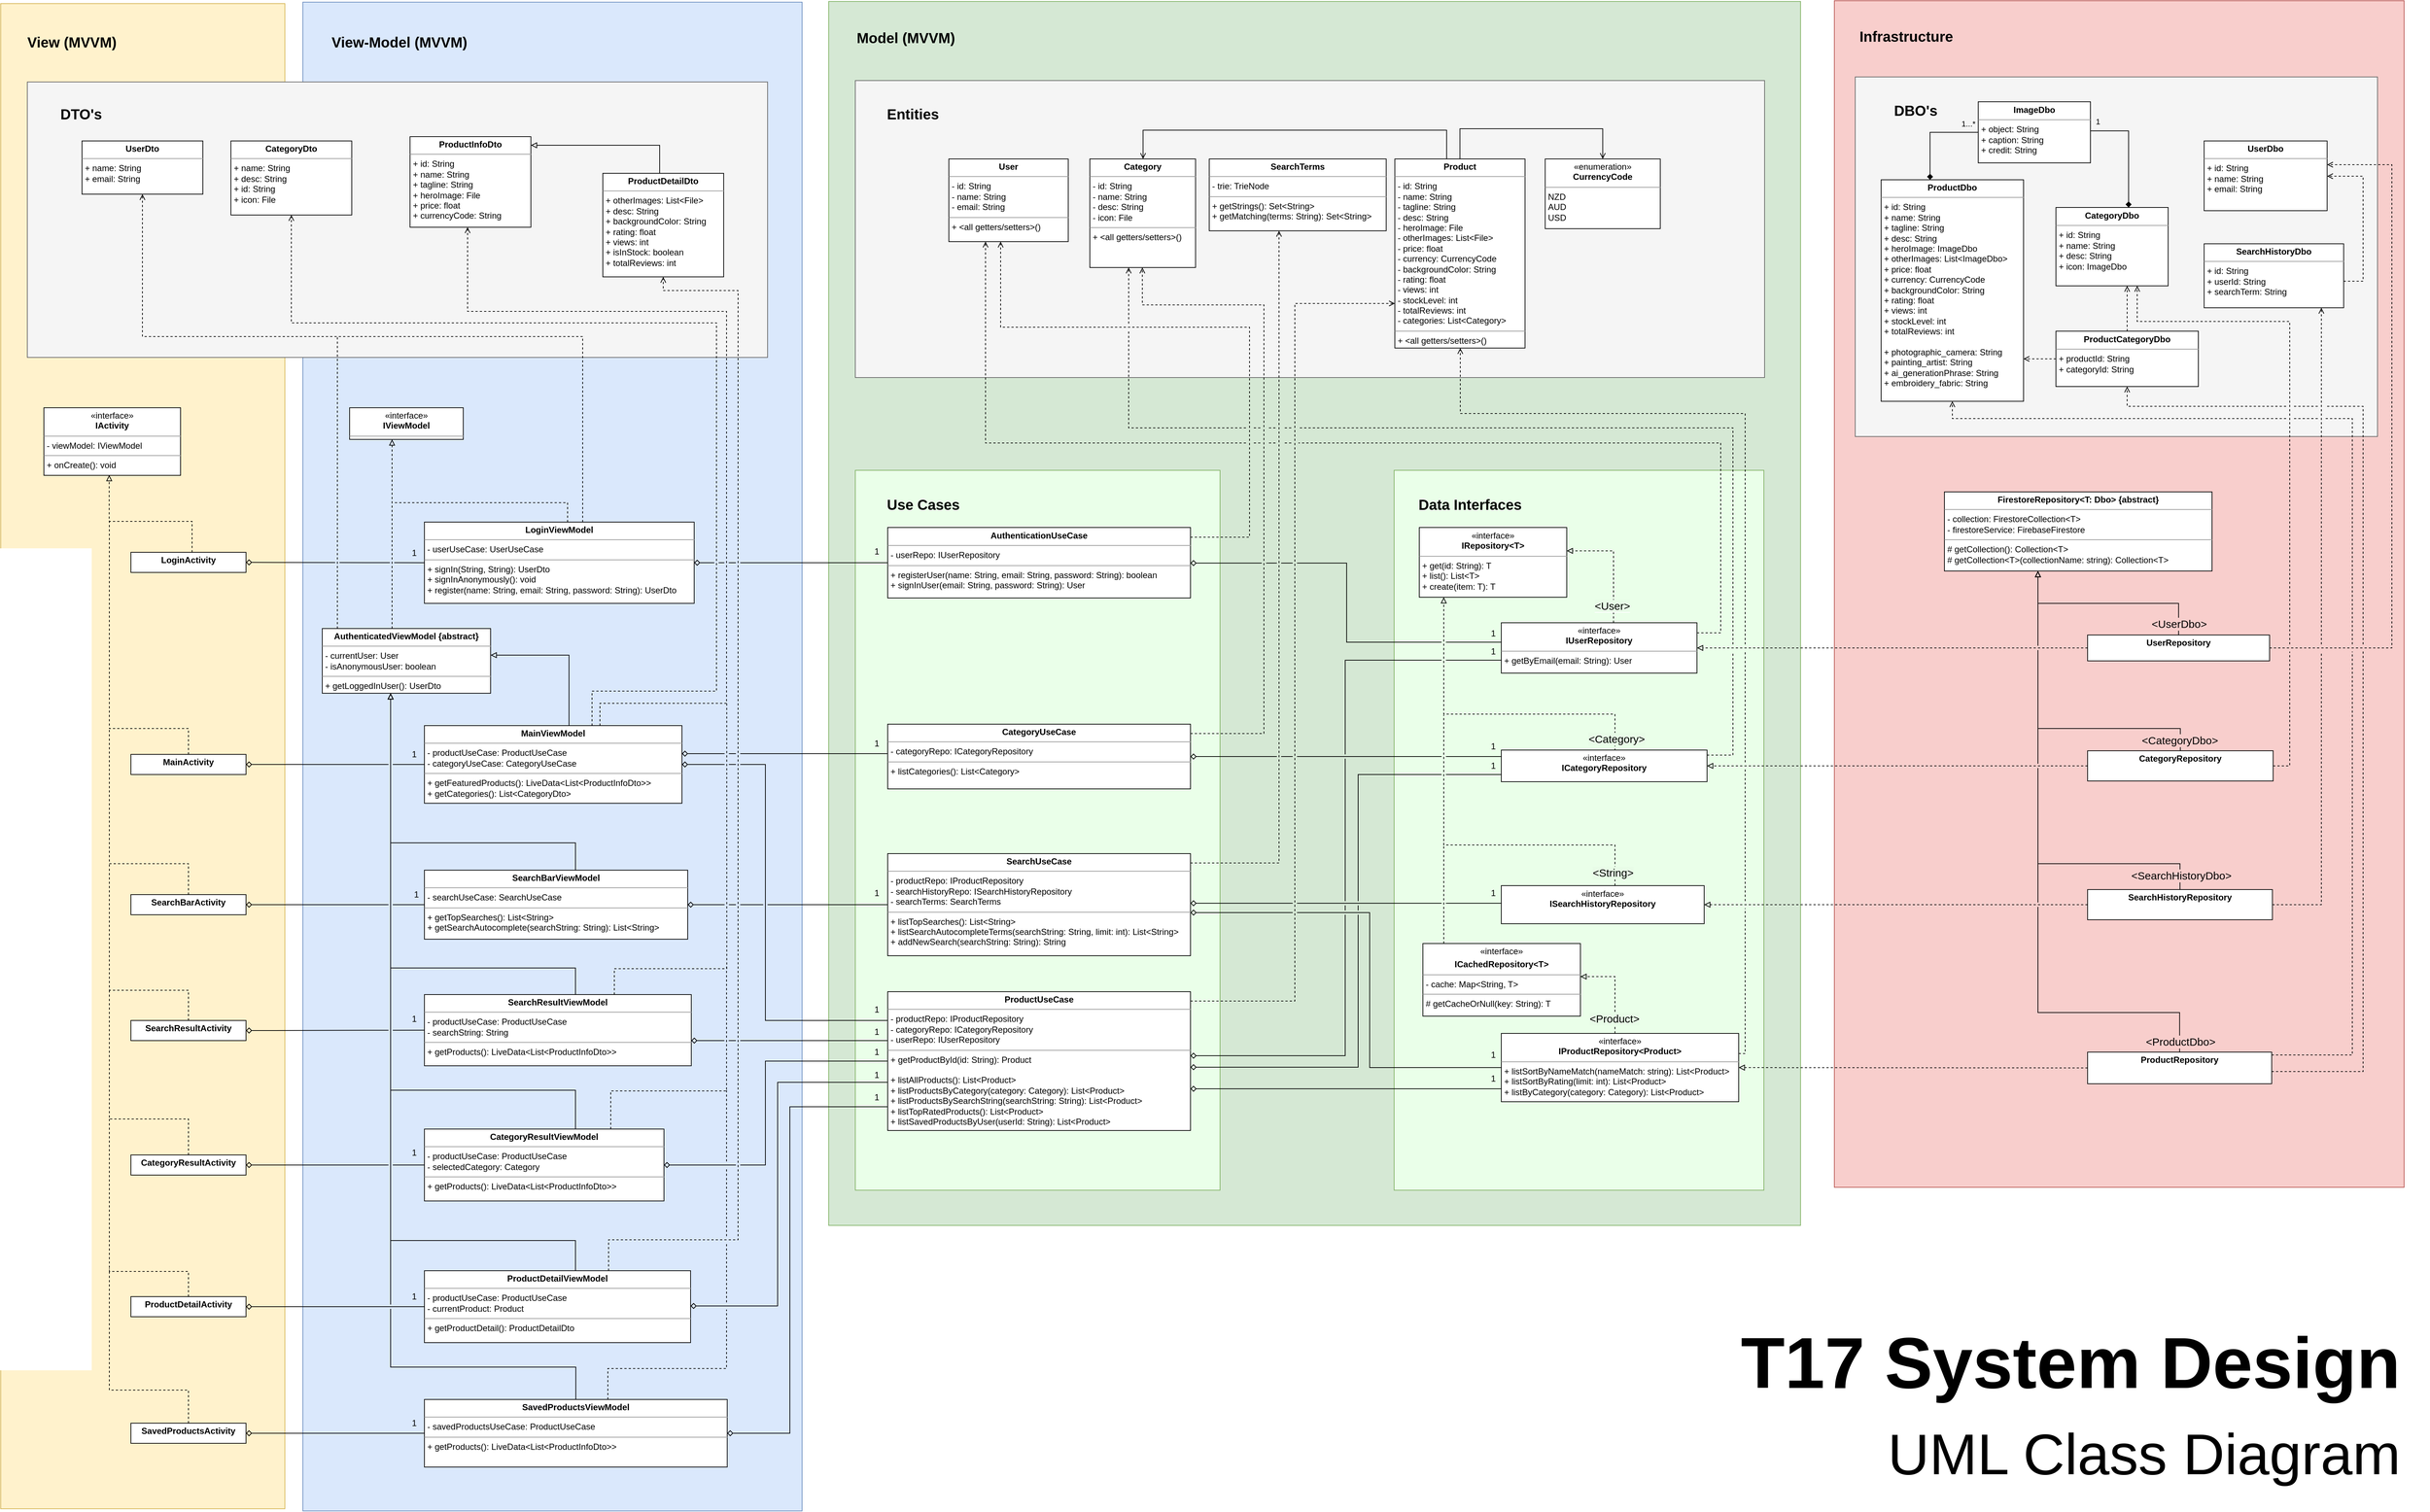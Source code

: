 <mxfile version="16.0.0" type="device" pages="2"><diagram id="rD2Zth1CQ6i8nyrbiTID" name="Main"><mxGraphModel dx="738" dy="1233" grid="0" gridSize="10" guides="1" tooltips="1" connect="1" arrows="1" fold="1" page="0" pageScale="1" pageWidth="1169" pageHeight="1200" math="0" shadow="0"><root><mxCell id="0"/><mxCell id="1" parent="0"/><mxCell id="VvaSyn9QNzGwE9CqSEUQ-242" value="" style="whiteSpace=wrap;html=1;labelBorderColor=none;fillColor=#f8cecc;strokeColor=#b85450;" parent="1" vertex="1"><mxGeometry x="2608" y="-451" width="792" height="1650" as="geometry"/></mxCell><mxCell id="VvaSyn9QNzGwE9CqSEUQ-362" value="" style="whiteSpace=wrap;html=1;labelBorderColor=none;fillColor=#f5f5f5;strokeColor=#666666;fontColor=#333333;" parent="1" vertex="1"><mxGeometry x="2637" y="-345" width="726" height="500" as="geometry"/></mxCell><mxCell id="VvaSyn9QNzGwE9CqSEUQ-234" value="" style="whiteSpace=wrap;html=1;labelBorderColor=none;fillColor=#d5e8d4;strokeColor=#82b366;" parent="1" vertex="1"><mxGeometry x="1210" y="-450" width="1351" height="1702" as="geometry"/></mxCell><mxCell id="VvaSyn9QNzGwE9CqSEUQ-358" value="" style="whiteSpace=wrap;html=1;labelBorderColor=none;fillColor=#f5f5f5;strokeColor=#666666;fontColor=#333333;" parent="1" vertex="1"><mxGeometry x="1247" y="-340" width="1264" height="413" as="geometry"/></mxCell><mxCell id="VvaSyn9QNzGwE9CqSEUQ-232" value="" style="whiteSpace=wrap;html=1;labelBorderColor=none;fillColor=#dae8fc;strokeColor=#6c8ebf;" parent="1" vertex="1"><mxGeometry x="479" y="-449" width="694" height="2098" as="geometry"/></mxCell><mxCell id="VvaSyn9QNzGwE9CqSEUQ-221" value="" style="whiteSpace=wrap;html=1;labelBorderColor=none;fillColor=#fff2cc;strokeColor=#d6b656;" parent="1" vertex="1"><mxGeometry x="59" y="-447" width="395" height="2093" as="geometry"/></mxCell><mxCell id="VvaSyn9QNzGwE9CqSEUQ-355" value="" style="whiteSpace=wrap;html=1;labelBorderColor=none;fillColor=#f5f5f5;fontColor=#333333;strokeColor=#666666;" parent="1" vertex="1"><mxGeometry x="96" y="-338" width="1029" height="383" as="geometry"/></mxCell><mxCell id="VvaSyn9QNzGwE9CqSEUQ-410" value="" style="whiteSpace=wrap;html=1;labelBorderColor=none;fillColor=#EAFFE9;strokeColor=#82b366;" parent="1" vertex="1"><mxGeometry x="1996" y="202" width="514" height="1001" as="geometry"/></mxCell><mxCell id="VvaSyn9QNzGwE9CqSEUQ-238" value="" style="whiteSpace=wrap;html=1;labelBorderColor=none;fillColor=#EAFFE9;strokeColor=#82b366;" parent="1" vertex="1"><mxGeometry x="1247" y="202" width="507" height="1001" as="geometry"/></mxCell><mxCell id="VvaSyn9QNzGwE9CqSEUQ-41" style="edgeStyle=orthogonalEdgeStyle;rounded=0;orthogonalLoop=1;jettySize=auto;html=1;endArrow=none;endFill=0;dashed=1;" parent="1" source="VvaSyn9QNzGwE9CqSEUQ-293" edge="1"><mxGeometry relative="1" as="geometry"><mxPoint x="320.0" y="585" as="sourcePoint"/><mxPoint x="210" y="271" as="targetPoint"/><Array as="points"><mxPoint x="320" y="561"/><mxPoint x="210" y="561"/></Array></mxGeometry></mxCell><mxCell id="VvaSyn9QNzGwE9CqSEUQ-66" style="edgeStyle=orthogonalEdgeStyle;rounded=0;orthogonalLoop=1;jettySize=auto;html=1;endArrow=block;endFill=0;entryX=0.478;entryY=0.995;entryDx=0;entryDy=0;entryPerimeter=0;dashed=1;" parent="1" source="VvaSyn9QNzGwE9CqSEUQ-211" target="VvaSyn9QNzGwE9CqSEUQ-45" edge="1"><mxGeometry relative="1" as="geometry"><Array as="points"><mxPoint x="325" y="273"/><mxPoint x="210" y="273"/></Array></mxGeometry></mxCell><mxCell id="VvaSyn9QNzGwE9CqSEUQ-42" style="edgeStyle=orthogonalEdgeStyle;rounded=0;orthogonalLoop=1;jettySize=auto;html=1;endArrow=none;endFill=0;dashed=1;" parent="1" source="VvaSyn9QNzGwE9CqSEUQ-296" edge="1"><mxGeometry relative="1" as="geometry"><mxPoint x="320.0" y="1142" as="sourcePoint"/><mxPoint x="210" y="922" as="targetPoint"/><Array as="points"><mxPoint x="320" y="1104"/><mxPoint x="210" y="1104"/></Array></mxGeometry></mxCell><mxCell id="VvaSyn9QNzGwE9CqSEUQ-45" value="&lt;p style=&quot;margin: 0px ; margin-top: 4px ; text-align: center&quot;&gt;«interface»&lt;br&gt;&lt;b&gt;IActivity&lt;/b&gt;&lt;/p&gt;&lt;hr size=&quot;1&quot;&gt;&lt;p style=&quot;margin: 0px ; margin-left: 4px&quot;&gt;- viewModel: IViewModel&lt;br&gt;&lt;/p&gt;&lt;hr size=&quot;1&quot;&gt;&lt;p style=&quot;margin: 0px ; margin-left: 4px&quot;&gt;+ onCreate(): void&lt;br&gt;&lt;/p&gt;" style="verticalAlign=top;align=left;overflow=fill;fontSize=12;fontFamily=Helvetica;html=1;labelBorderColor=none;" parent="1" vertex="1"><mxGeometry x="119" y="115" width="190" height="94" as="geometry"/></mxCell><mxCell id="VvaSyn9QNzGwE9CqSEUQ-46" value="&lt;p style=&quot;margin: 0px ; margin-top: 4px ; text-align: center&quot;&gt;«interface»&lt;br&gt;&lt;b&gt;IViewModel&lt;/b&gt;&lt;/p&gt;&lt;hr size=&quot;1&quot;&gt;&lt;p style=&quot;margin: 0px ; margin-left: 4px&quot;&gt;&lt;/p&gt;&lt;p style=&quot;margin: 0px ; margin-left: 4px&quot;&gt;&lt;br&gt;&lt;/p&gt;" style="verticalAlign=top;align=left;overflow=fill;fontSize=12;fontFamily=Helvetica;html=1;labelBorderColor=none;" parent="1" vertex="1"><mxGeometry x="544" y="115" width="158" height="44" as="geometry"/></mxCell><mxCell id="VvaSyn9QNzGwE9CqSEUQ-117" style="edgeStyle=orthogonalEdgeStyle;rounded=0;orthogonalLoop=1;jettySize=auto;html=1;endArrow=none;endFill=0;dashed=1;" parent="1" source="VvaSyn9QNzGwE9CqSEUQ-265" edge="1"><mxGeometry relative="1" as="geometry"><mxPoint x="847.059" y="289.5" as="sourcePoint"/><mxPoint x="606" y="247" as="targetPoint"/><Array as="points"><mxPoint x="847" y="247"/></Array></mxGeometry></mxCell><mxCell id="VvaSyn9QNzGwE9CqSEUQ-87" style="edgeStyle=orthogonalEdgeStyle;rounded=0;orthogonalLoop=1;jettySize=auto;html=1;endArrow=block;endFill=0;" parent="1" source="VvaSyn9QNzGwE9CqSEUQ-225" target="VvaSyn9QNzGwE9CqSEUQ-223" edge="1"><mxGeometry relative="1" as="geometry"><mxPoint x="849" y="542" as="sourcePoint"/><mxPoint x="1208.032" y="194" as="targetPoint"/><Array as="points"><mxPoint x="849" y="459"/></Array></mxGeometry></mxCell><mxCell id="VvaSyn9QNzGwE9CqSEUQ-126" style="edgeStyle=orthogonalEdgeStyle;rounded=0;orthogonalLoop=1;jettySize=auto;html=1;endArrow=block;endFill=0;" parent="1" source="VvaSyn9QNzGwE9CqSEUQ-227" target="VvaSyn9QNzGwE9CqSEUQ-223" edge="1"><mxGeometry relative="1" as="geometry"><mxPoint x="857.5" y="750" as="sourcePoint"/><mxPoint x="1208.032" y="194" as="targetPoint"/><Array as="points"><mxPoint x="858" y="720"/><mxPoint x="601" y="720"/></Array></mxGeometry></mxCell><mxCell id="VvaSyn9QNzGwE9CqSEUQ-125" style="edgeStyle=orthogonalEdgeStyle;rounded=0;orthogonalLoop=1;jettySize=auto;html=1;endArrow=block;endFill=0;dashed=1;" parent="1" source="VvaSyn9QNzGwE9CqSEUQ-223" target="VvaSyn9QNzGwE9CqSEUQ-46" edge="1"><mxGeometry relative="1" as="geometry"><mxPoint x="1111" y="137" as="sourcePoint"/><Array as="points"><mxPoint x="603" y="236"/><mxPoint x="603" y="236"/></Array></mxGeometry></mxCell><mxCell id="VvaSyn9QNzGwE9CqSEUQ-97" style="edgeStyle=orthogonalEdgeStyle;rounded=0;orthogonalLoop=1;jettySize=auto;html=1;endArrow=none;endFill=0;exitX=0.5;exitY=0;exitDx=0;exitDy=0;dashed=1;" parent="1" source="VvaSyn9QNzGwE9CqSEUQ-295" edge="1"><mxGeometry relative="1" as="geometry"><mxPoint x="210" y="749" as="targetPoint"/><mxPoint x="320.0" y="955" as="sourcePoint"/><Array as="points"><mxPoint x="320" y="925"/><mxPoint x="210" y="925"/></Array></mxGeometry></mxCell><mxCell id="VvaSyn9QNzGwE9CqSEUQ-101" style="edgeStyle=orthogonalEdgeStyle;rounded=0;orthogonalLoop=1;jettySize=auto;html=1;endArrow=none;endFill=0;dashed=1;" parent="1" source="VvaSyn9QNzGwE9CqSEUQ-294" edge="1"><mxGeometry relative="1" as="geometry"><mxPoint x="210" y="561" as="targetPoint"/><mxPoint x="320.0" y="780" as="sourcePoint"/><Array as="points"><mxPoint x="320" y="749"/><mxPoint x="210" y="749"/></Array></mxGeometry></mxCell><mxCell id="VvaSyn9QNzGwE9CqSEUQ-127" style="edgeStyle=orthogonalEdgeStyle;rounded=0;orthogonalLoop=1;jettySize=auto;html=1;endArrow=block;endFill=0;" parent="1" source="VvaSyn9QNzGwE9CqSEUQ-228" target="VvaSyn9QNzGwE9CqSEUQ-223" edge="1"><mxGeometry relative="1" as="geometry"><mxPoint x="857.538" y="937" as="sourcePoint"/><mxPoint x="1208.032" y="194" as="targetPoint"/><Array as="points"><mxPoint x="858" y="894"/><mxPoint x="601" y="894"/></Array></mxGeometry></mxCell><mxCell id="VvaSyn9QNzGwE9CqSEUQ-132" style="edgeStyle=orthogonalEdgeStyle;rounded=0;orthogonalLoop=1;jettySize=auto;html=1;endArrow=block;endFill=0;" parent="1" source="VvaSyn9QNzGwE9CqSEUQ-229" target="VvaSyn9QNzGwE9CqSEUQ-223" edge="1"><mxGeometry relative="1" as="geometry"><mxPoint x="857.5" y="1098" as="sourcePoint"/><mxPoint x="1208.032" y="194" as="targetPoint"/><Array as="points"><mxPoint x="858" y="1064"/><mxPoint x="601" y="1064"/></Array></mxGeometry></mxCell><mxCell id="VvaSyn9QNzGwE9CqSEUQ-146" style="edgeStyle=orthogonalEdgeStyle;rounded=0;orthogonalLoop=1;jettySize=auto;html=1;endArrow=diamond;endFill=0;jumpStyle=gap;startArrow=none;startFill=0;" parent="1" source="VvaSyn9QNzGwE9CqSEUQ-230" target="VvaSyn9QNzGwE9CqSEUQ-299" edge="1"><mxGeometry relative="1" as="geometry"><mxPoint x="719.0" y="1363.0" as="sourcePoint"/><mxPoint x="400.0" y="1364.0" as="targetPoint"/></mxGeometry></mxCell><mxCell id="VvaSyn9QNzGwE9CqSEUQ-148" style="edgeStyle=orthogonalEdgeStyle;rounded=0;orthogonalLoop=1;jettySize=auto;html=1;endArrow=none;endFill=0;" parent="1" source="VvaSyn9QNzGwE9CqSEUQ-230" edge="1"><mxGeometry relative="1" as="geometry"><mxPoint x="857.5" y="1319" as="sourcePoint"/><mxPoint x="601" y="1066" as="targetPoint"/><Array as="points"><mxPoint x="858" y="1273"/><mxPoint x="601" y="1273"/></Array></mxGeometry></mxCell><mxCell id="VvaSyn9QNzGwE9CqSEUQ-211" value="&lt;p style=&quot;text-align: center ; margin: 4px 0px 0px&quot;&gt;&lt;b&gt;LoginActivity&lt;/b&gt;&lt;br&gt;&lt;/p&gt;" style="verticalAlign=middle;align=left;overflow=fill;fontSize=12;fontFamily=Helvetica;html=1;labelBorderColor=none;fillColor=default;" parent="1" vertex="1"><mxGeometry x="240" y="316" width="160" height="28" as="geometry"/></mxCell><mxCell id="VvaSyn9QNzGwE9CqSEUQ-219" style="edgeStyle=orthogonalEdgeStyle;rounded=0;orthogonalLoop=1;jettySize=auto;html=1;endArrow=none;endFill=0;dashed=1;" parent="1" source="VvaSyn9QNzGwE9CqSEUQ-299" edge="1"><mxGeometry relative="1" as="geometry"><mxPoint x="240" y="1363.034" as="sourcePoint"/><mxPoint x="210" y="1104" as="targetPoint"/><Array as="points"><mxPoint x="320" y="1316"/><mxPoint x="210" y="1316"/></Array></mxGeometry></mxCell><mxCell id="zI1i96RL6F6CwLlPFL8v-36" style="edgeStyle=orthogonalEdgeStyle;rounded=0;jumpStyle=gap;jumpSize=10;orthogonalLoop=1;jettySize=auto;html=1;dashed=1;startArrow=none;startFill=0;endArrow=none;endFill=0;strokeWidth=1;" parent="1" source="VvaSyn9QNzGwE9CqSEUQ-223" edge="1"><mxGeometry relative="1" as="geometry"><mxPoint x="527" y="14" as="targetPoint"/><Array as="points"><mxPoint x="527" y="19"/></Array></mxGeometry></mxCell><mxCell id="VvaSyn9QNzGwE9CqSEUQ-223" value="&lt;p style=&quot;margin: 0px ; margin-top: 4px ; text-align: center&quot;&gt;&lt;b&gt;AuthenticatedViewModel {abstract}&lt;/b&gt;&lt;/p&gt;&lt;hr size=&quot;1&quot;&gt;&lt;p style=&quot;margin: 0px ; margin-left: 4px&quot;&gt;- currentUser: User&lt;br&gt;&lt;/p&gt;&lt;p style=&quot;margin: 0px ; margin-left: 4px&quot;&gt;- isAnonymousUser: boolean&lt;br&gt;&lt;/p&gt;&lt;hr size=&quot;1&quot;&gt;&lt;p style=&quot;margin: 0px ; margin-left: 4px&quot;&gt;+ getLoggedInUser(): UserDto&lt;br&gt;&lt;/p&gt;" style="verticalAlign=top;align=left;overflow=fill;fontSize=12;fontFamily=Helvetica;html=1;labelBorderColor=none;fillColor=default;" parent="1" vertex="1"><mxGeometry x="506" y="422" width="234" height="90" as="geometry"/></mxCell><mxCell id="zI1i96RL6F6CwLlPFL8v-26" style="edgeStyle=orthogonalEdgeStyle;rounded=0;orthogonalLoop=1;jettySize=auto;html=1;dashed=1;startArrow=none;startFill=0;endArrow=open;endFill=0;strokeWidth=1;" parent="1" source="VvaSyn9QNzGwE9CqSEUQ-225" target="VvaSyn9QNzGwE9CqSEUQ-372" edge="1"><mxGeometry relative="1" as="geometry"><Array as="points"><mxPoint x="892" y="526"/><mxPoint x="1068" y="526"/><mxPoint x="1068" y="-19"/><mxPoint x="708" y="-19"/></Array></mxGeometry></mxCell><mxCell id="zI1i96RL6F6CwLlPFL8v-27" style="edgeStyle=orthogonalEdgeStyle;rounded=0;orthogonalLoop=1;jettySize=auto;html=1;dashed=1;startArrow=none;startFill=0;endArrow=open;endFill=0;strokeWidth=1;" parent="1" source="VvaSyn9QNzGwE9CqSEUQ-225" target="VvaSyn9QNzGwE9CqSEUQ-371" edge="1"><mxGeometry relative="1" as="geometry"><Array as="points"><mxPoint x="881" y="509"/><mxPoint x="1054" y="509"/><mxPoint x="1054" y="-3"/><mxPoint x="463" y="-3"/></Array></mxGeometry></mxCell><mxCell id="VvaSyn9QNzGwE9CqSEUQ-225" value="&lt;p style=&quot;margin: 0px ; margin-top: 4px ; text-align: center&quot;&gt;&lt;span style=&quot;font-weight: 700&quot;&gt;MainViewModel&lt;/span&gt;&lt;br&gt;&lt;/p&gt;&lt;hr size=&quot;1&quot;&gt;&lt;p style=&quot;margin: 0px ; margin-left: 4px&quot;&gt;- productUseCase: ProductUseCase&lt;br&gt;&lt;/p&gt;&lt;p style=&quot;margin: 0px ; margin-left: 4px&quot;&gt;- categoryUseCase: CategoryUseCase&lt;br&gt;&lt;/p&gt;&lt;hr size=&quot;1&quot;&gt;&lt;p style=&quot;margin: 0px ; margin-left: 4px&quot;&gt;+ getFeaturedProducts(): LiveData&amp;lt;List&amp;lt;ProductInfoDto&amp;gt;&amp;gt;&lt;br&gt;&lt;/p&gt;&lt;p style=&quot;margin: 0px ; margin-left: 4px&quot;&gt;+ getCategories(): List&amp;lt;CategoryDto&amp;gt;&lt;br&gt;&lt;/p&gt;" style="verticalAlign=top;align=left;overflow=fill;fontSize=12;fontFamily=Helvetica;html=1;labelBorderColor=none;fillColor=default;" parent="1" vertex="1"><mxGeometry x="648" y="557" width="358" height="108" as="geometry"/></mxCell><mxCell id="VvaSyn9QNzGwE9CqSEUQ-227" value="&lt;p style=&quot;margin: 0px ; margin-top: 4px ; text-align: center&quot;&gt;&lt;span style=&quot;font-weight: 700&quot;&gt;SearchBarViewModel&lt;/span&gt;&lt;br&gt;&lt;/p&gt;&lt;hr size=&quot;1&quot;&gt;&lt;p style=&quot;margin: 0px ; margin-left: 4px&quot;&gt;- searchUseCase: SearchUseCase&lt;/p&gt;&lt;hr size=&quot;1&quot;&gt;&lt;p style=&quot;margin: 0px ; margin-left: 4px&quot;&gt;+ getTopSearches(): List&amp;lt;String&amp;gt;&lt;br&gt;&lt;/p&gt;&lt;p style=&quot;margin: 0px ; margin-left: 4px&quot;&gt;+ getSearchAutocomplete(searchString: String): List&amp;lt;String&amp;gt;&lt;br&gt;&lt;/p&gt;" style="verticalAlign=top;align=left;overflow=fill;fontSize=12;fontFamily=Helvetica;html=1;labelBorderColor=none;fillColor=default;" parent="1" vertex="1"><mxGeometry x="648" y="758" width="366" height="96" as="geometry"/></mxCell><mxCell id="zI1i96RL6F6CwLlPFL8v-32" style="edgeStyle=orthogonalEdgeStyle;rounded=0;orthogonalLoop=1;jettySize=auto;html=1;dashed=1;startArrow=none;startFill=0;endArrow=none;endFill=0;strokeWidth=1;" parent="1" source="VvaSyn9QNzGwE9CqSEUQ-228" edge="1"><mxGeometry relative="1" as="geometry"><mxPoint x="1068.25" y="524.75" as="targetPoint"/><Array as="points"><mxPoint x="912" y="895"/><mxPoint x="1068" y="895"/></Array></mxGeometry></mxCell><mxCell id="VvaSyn9QNzGwE9CqSEUQ-228" value="&lt;p style=&quot;margin: 0px ; margin-top: 4px ; text-align: center&quot;&gt;&lt;span style=&quot;font-weight: 700&quot;&gt;SearchResultViewModel&lt;/span&gt;&lt;br&gt;&lt;/p&gt;&lt;hr size=&quot;1&quot;&gt;&lt;p style=&quot;margin: 0px ; margin-left: 4px&quot;&gt;- productUseCase: ProductUseCase&lt;/p&gt;&lt;p style=&quot;margin: 0px ; margin-left: 4px&quot;&gt;- searchString: String&lt;/p&gt;&lt;hr size=&quot;1&quot;&gt;&lt;p style=&quot;margin: 0px ; margin-left: 4px&quot;&gt;+ getProducts(): LiveData&amp;lt;List&amp;lt;ProductInfoDto&amp;gt;&amp;gt;&lt;/p&gt;" style="verticalAlign=top;align=left;overflow=fill;fontSize=12;fontFamily=Helvetica;html=1;labelBorderColor=none;fillColor=default;" parent="1" vertex="1"><mxGeometry x="648" y="931" width="371" height="99" as="geometry"/></mxCell><mxCell id="zI1i96RL6F6CwLlPFL8v-31" style="edgeStyle=orthogonalEdgeStyle;rounded=0;orthogonalLoop=1;jettySize=auto;html=1;dashed=1;startArrow=none;startFill=0;endArrow=none;endFill=0;strokeWidth=1;" parent="1" source="VvaSyn9QNzGwE9CqSEUQ-229" edge="1"><mxGeometry relative="1" as="geometry"><mxPoint x="1068" y="891" as="targetPoint"/><Array as="points"><mxPoint x="907" y="1065"/><mxPoint x="1068" y="1065"/></Array></mxGeometry></mxCell><mxCell id="VvaSyn9QNzGwE9CqSEUQ-229" value="&lt;p style=&quot;margin: 0px ; margin-top: 4px ; text-align: center&quot;&gt;&lt;span style=&quot;font-weight: 700&quot;&gt;CategoryResultViewModel&lt;/span&gt;&lt;br&gt;&lt;/p&gt;&lt;hr size=&quot;1&quot;&gt;&lt;p style=&quot;margin: 0px ; margin-left: 4px&quot;&gt;- productUseCase: ProductUseCase&lt;br&gt;&lt;/p&gt;&lt;p style=&quot;margin: 0px ; margin-left: 4px&quot;&gt;- selectedCategory: Category&lt;br&gt;&lt;/p&gt;&lt;hr size=&quot;1&quot;&gt;&lt;p style=&quot;margin: 0px ; margin-left: 4px&quot;&gt;&lt;span&gt;+ getProducts(): LiveData&amp;lt;List&amp;lt;ProductInfoDto&amp;gt;&amp;gt;&lt;/span&gt;&lt;br&gt;&lt;/p&gt;" style="verticalAlign=top;align=left;overflow=fill;fontSize=12;fontFamily=Helvetica;html=1;labelBorderColor=none;fillColor=default;" parent="1" vertex="1"><mxGeometry x="648" y="1118" width="333" height="100" as="geometry"/></mxCell><mxCell id="zI1i96RL6F6CwLlPFL8v-30" style="edgeStyle=orthogonalEdgeStyle;rounded=0;orthogonalLoop=1;jettySize=auto;html=1;dashed=1;startArrow=none;startFill=0;endArrow=open;endFill=0;strokeWidth=1;" parent="1" source="VvaSyn9QNzGwE9CqSEUQ-230" target="VvaSyn9QNzGwE9CqSEUQ-373" edge="1"><mxGeometry relative="1" as="geometry"><Array as="points"><mxPoint x="904" y="1272"/><mxPoint x="1084" y="1272"/><mxPoint x="1084" y="-48"/><mxPoint x="980" y="-48"/></Array></mxGeometry></mxCell><mxCell id="VvaSyn9QNzGwE9CqSEUQ-230" value="&lt;p style=&quot;margin: 0px ; margin-top: 4px ; text-align: center&quot;&gt;&lt;span style=&quot;font-weight: 700&quot;&gt;ProductDetailViewModel&lt;/span&gt;&lt;br&gt;&lt;/p&gt;&lt;hr size=&quot;1&quot;&gt;&lt;p style=&quot;margin: 0px ; margin-left: 4px&quot;&gt;- productUseCase: ProductUseCase&lt;/p&gt;&lt;p style=&quot;margin: 0px ; margin-left: 4px&quot;&gt;- currentProduct: Product&lt;/p&gt;&lt;hr size=&quot;1&quot;&gt;&lt;p style=&quot;margin: 0px ; margin-left: 4px&quot;&gt;+ getProductDetail(): ProductDetailDto&lt;/p&gt;" style="verticalAlign=top;align=left;overflow=fill;fontSize=12;fontFamily=Helvetica;html=1;labelBorderColor=none;fillColor=default;" parent="1" vertex="1"><mxGeometry x="648" y="1315" width="370" height="100" as="geometry"/></mxCell><mxCell id="VvaSyn9QNzGwE9CqSEUQ-122" style="edgeStyle=orthogonalEdgeStyle;rounded=0;orthogonalLoop=2;jettySize=0;html=1;endArrow=diamond;endFill=0;jumpStyle=gap;startArrow=none;startFill=0;" parent="1" source="VvaSyn9QNzGwE9CqSEUQ-228" edge="1"><mxGeometry relative="1" as="geometry"><mxPoint x="719.0" y="981" as="sourcePoint"/><mxPoint x="400" y="981.0" as="targetPoint"/></mxGeometry></mxCell><mxCell id="VvaSyn9QNzGwE9CqSEUQ-118" style="edgeStyle=orthogonalEdgeStyle;rounded=0;orthogonalLoop=1;jettySize=auto;html=1;endArrow=diamond;endFill=0;jumpStyle=gap;startArrow=none;startFill=0;" parent="1" source="VvaSyn9QNzGwE9CqSEUQ-225" target="VvaSyn9QNzGwE9CqSEUQ-293" edge="1"><mxGeometry relative="1" as="geometry"><mxPoint x="719.0" y="612" as="sourcePoint"/><mxPoint x="400" y="611" as="targetPoint"/></mxGeometry></mxCell><mxCell id="VvaSyn9QNzGwE9CqSEUQ-120" style="edgeStyle=orthogonalEdgeStyle;rounded=0;orthogonalLoop=1;jettySize=auto;html=1;endArrow=diamond;endFill=0;jumpStyle=gap;startArrow=none;startFill=0;" parent="1" source="VvaSyn9QNzGwE9CqSEUQ-227" target="VvaSyn9QNzGwE9CqSEUQ-294" edge="1"><mxGeometry relative="1" as="geometry"><mxPoint x="719.0" y="807" as="sourcePoint"/><mxPoint x="400" y="806" as="targetPoint"/></mxGeometry></mxCell><mxCell id="VvaSyn9QNzGwE9CqSEUQ-135" style="edgeStyle=orthogonalEdgeStyle;rounded=0;orthogonalLoop=1;jettySize=auto;html=1;endArrow=diamond;endFill=0;jumpStyle=gap;startArrow=none;startFill=0;" parent="1" source="VvaSyn9QNzGwE9CqSEUQ-229" target="VvaSyn9QNzGwE9CqSEUQ-296" edge="1"><mxGeometry relative="1" as="geometry"><mxPoint x="719" y="1168" as="sourcePoint"/><mxPoint x="400" y="1168" as="targetPoint"/></mxGeometry></mxCell><mxCell id="VvaSyn9QNzGwE9CqSEUQ-63" style="edgeStyle=orthogonalEdgeStyle;rounded=0;orthogonalLoop=1;jettySize=auto;html=1;endArrow=diamond;endFill=0;jumpStyle=gap;startArrow=none;startFill=0;" parent="1" source="VvaSyn9QNzGwE9CqSEUQ-265" target="VvaSyn9QNzGwE9CqSEUQ-211" edge="1"><mxGeometry relative="1" as="geometry"><mxPoint x="659.063" y="330" as="sourcePoint"/></mxGeometry></mxCell><mxCell id="VvaSyn9QNzGwE9CqSEUQ-235" value="&lt;span style=&quot;font-size: 20px&quot;&gt;View (MVVM)&lt;/span&gt;" style="text;html=1;resizable=0;autosize=1;align=left;verticalAlign=middle;points=[];fillColor=none;strokeColor=none;rounded=0;labelBorderColor=none;fontStyle=1" parent="1" vertex="1"><mxGeometry x="94" y="-404" width="134" height="20" as="geometry"/></mxCell><mxCell id="VvaSyn9QNzGwE9CqSEUQ-236" value="&lt;span style=&quot;font-size: 20px&quot;&gt;View-Model (MVVM)&lt;/span&gt;" style="text;html=1;resizable=0;autosize=1;align=left;verticalAlign=middle;points=[];fillColor=none;strokeColor=none;rounded=0;labelBorderColor=none;fontStyle=1" parent="1" vertex="1"><mxGeometry x="517" y="-404" width="199" height="20" as="geometry"/></mxCell><mxCell id="VvaSyn9QNzGwE9CqSEUQ-237" value="&lt;span style=&quot;font-size: 20px&quot;&gt;Model (MVVM)&lt;/span&gt;" style="text;html=1;resizable=0;autosize=1;align=left;verticalAlign=middle;points=[];fillColor=none;strokeColor=none;rounded=0;labelBorderColor=none;fontStyle=1" parent="1" vertex="1"><mxGeometry x="1247" y="-410" width="147" height="20" as="geometry"/></mxCell><mxCell id="zI1i96RL6F6CwLlPFL8v-25" style="edgeStyle=orthogonalEdgeStyle;rounded=0;orthogonalLoop=1;jettySize=auto;html=1;startArrow=none;startFill=0;endArrow=open;endFill=0;strokeWidth=1;dashed=1;" parent="1" source="VvaSyn9QNzGwE9CqSEUQ-265" target="VvaSyn9QNzGwE9CqSEUQ-370" edge="1"><mxGeometry relative="1" as="geometry"><Array as="points"><mxPoint x="868" y="16"/><mxPoint x="256" y="16"/></Array></mxGeometry></mxCell><mxCell id="VvaSyn9QNzGwE9CqSEUQ-265" value="&lt;p style=&quot;margin: 0px ; margin-top: 4px ; text-align: center&quot;&gt;&lt;span style=&quot;font-weight: 700&quot;&gt;LoginViewModel&lt;/span&gt;&lt;br&gt;&lt;/p&gt;&lt;hr size=&quot;1&quot;&gt;&lt;p style=&quot;margin: 0px ; margin-left: 4px&quot;&gt;- userUseCase: UserUseCase&lt;/p&gt;&lt;hr size=&quot;1&quot;&gt;&lt;p style=&quot;margin: 0px 0px 0px 4px&quot;&gt;+ signIn(String, String): UserDto&lt;br&gt;&lt;/p&gt;&lt;p style=&quot;margin: 0px 0px 0px 4px&quot;&gt;+ signInAnonymously(): void&lt;br&gt;&lt;/p&gt;&lt;p style=&quot;margin: 0px 0px 0px 4px&quot;&gt;+ register(name: String, email: String, password: String): UserDto&lt;/p&gt;" style="verticalAlign=top;align=left;overflow=fill;fontSize=12;fontFamily=Helvetica;html=1;labelBorderColor=none;fillColor=default;" parent="1" vertex="1"><mxGeometry x="648" y="274" width="375" height="113" as="geometry"/></mxCell><mxCell id="VvaSyn9QNzGwE9CqSEUQ-275" style="edgeStyle=orthogonalEdgeStyle;rounded=0;jumpStyle=gap;orthogonalLoop=1;jettySize=auto;html=1;fontSize=20;endArrow=diamond;endFill=0;startArrow=none;startFill=0;" parent="1" source="VvaSyn9QNzGwE9CqSEUQ-271" target="VvaSyn9QNzGwE9CqSEUQ-265" edge="1"><mxGeometry relative="1" as="geometry"/></mxCell><mxCell id="zI1i96RL6F6CwLlPFL8v-39" style="edgeStyle=orthogonalEdgeStyle;rounded=0;jumpStyle=gap;jumpSize=10;orthogonalLoop=1;jettySize=auto;html=1;dashed=1;startArrow=none;startFill=0;endArrow=open;endFill=0;strokeWidth=1;" parent="1" source="VvaSyn9QNzGwE9CqSEUQ-271" target="VvaSyn9QNzGwE9CqSEUQ-379" edge="1"><mxGeometry relative="1" as="geometry"><Array as="points"><mxPoint x="1795" y="295"/><mxPoint x="1795" y="3"/><mxPoint x="1449" y="3"/></Array></mxGeometry></mxCell><mxCell id="VvaSyn9QNzGwE9CqSEUQ-271" value="&lt;p style=&quot;margin: 0px ; margin-top: 4px ; text-align: center&quot;&gt;&lt;b&gt;AuthenticationUseCase&lt;/b&gt;&lt;/p&gt;&lt;hr size=&quot;1&quot;&gt;&lt;p style=&quot;margin: 0px ; margin-left: 4px&quot;&gt;- userRepo: IUserRepository&lt;/p&gt;&lt;hr size=&quot;1&quot;&gt;&lt;p style=&quot;margin: 0px 0px 0px 4px&quot;&gt;+ registerUser(name: String, email: String, password: String): boolean&lt;br&gt;&lt;/p&gt;&lt;p style=&quot;margin: 0px 0px 0px 4px&quot;&gt;+ signInUser(email: String, password: String): User&lt;/p&gt;" style="verticalAlign=top;align=left;overflow=fill;fontSize=12;fontFamily=Helvetica;html=1;labelBorderColor=none;fillColor=default;" parent="1" vertex="1"><mxGeometry x="1292" y="281.5" width="420.94" height="98" as="geometry"/></mxCell><mxCell id="VvaSyn9QNzGwE9CqSEUQ-276" style="edgeStyle=orthogonalEdgeStyle;rounded=0;jumpStyle=gap;orthogonalLoop=1;jettySize=auto;html=1;fontSize=20;endArrow=diamond;endFill=0;startArrow=none;startFill=0;" parent="1" source="VvaSyn9QNzGwE9CqSEUQ-270" target="VvaSyn9QNzGwE9CqSEUQ-225" edge="1"><mxGeometry relative="1" as="geometry"><Array as="points"><mxPoint x="1242" y="596"/><mxPoint x="1242" y="596"/></Array></mxGeometry></mxCell><mxCell id="zI1i96RL6F6CwLlPFL8v-37" style="edgeStyle=orthogonalEdgeStyle;rounded=0;jumpStyle=gap;jumpSize=10;orthogonalLoop=1;jettySize=auto;html=1;dashed=1;startArrow=none;startFill=0;endArrow=open;endFill=0;strokeWidth=1;" parent="1" source="VvaSyn9QNzGwE9CqSEUQ-270" target="VvaSyn9QNzGwE9CqSEUQ-378" edge="1"><mxGeometry relative="1" as="geometry"><Array as="points"><mxPoint x="1815" y="568"/><mxPoint x="1815" y="-28"/><mxPoint x="1646" y="-28"/></Array></mxGeometry></mxCell><mxCell id="VvaSyn9QNzGwE9CqSEUQ-270" value="&lt;p style=&quot;margin: 0px ; margin-top: 4px ; text-align: center&quot;&gt;&lt;b&gt;CategoryUseCase&lt;/b&gt;&lt;/p&gt;&lt;hr size=&quot;1&quot;&gt;&lt;p style=&quot;margin: 0px ; margin-left: 4px&quot;&gt;- categoryRepo: ICategoryRepository&lt;/p&gt;&lt;hr size=&quot;1&quot;&gt;&lt;p style=&quot;margin: 0px ; margin-left: 4px&quot;&gt;+ listCategories(): List&amp;lt;Category&amp;gt;&lt;/p&gt;" style="verticalAlign=top;align=left;overflow=fill;fontSize=12;fontFamily=Helvetica;html=1;labelBorderColor=none;fillColor=default;" parent="1" vertex="1"><mxGeometry x="1292" y="555" width="420.94" height="90" as="geometry"/></mxCell><mxCell id="VvaSyn9QNzGwE9CqSEUQ-278" style="edgeStyle=orthogonalEdgeStyle;rounded=0;jumpStyle=gap;orthogonalLoop=1;jettySize=auto;html=1;fontSize=20;endArrow=diamond;endFill=0;startArrow=none;startFill=0;" parent="1" source="VvaSyn9QNzGwE9CqSEUQ-267" target="VvaSyn9QNzGwE9CqSEUQ-225" edge="1"><mxGeometry relative="1" as="geometry"><Array as="points"><mxPoint x="1122" y="967"/><mxPoint x="1122" y="611"/></Array></mxGeometry></mxCell><mxCell id="VvaSyn9QNzGwE9CqSEUQ-279" style="edgeStyle=orthogonalEdgeStyle;rounded=0;jumpStyle=gap;orthogonalLoop=1;jettySize=auto;html=1;fontSize=20;endArrow=diamond;endFill=0;startArrow=none;startFill=0;" parent="1" source="VvaSyn9QNzGwE9CqSEUQ-267" target="VvaSyn9QNzGwE9CqSEUQ-228" edge="1"><mxGeometry relative="1" as="geometry"><Array as="points"><mxPoint x="1179" y="995"/><mxPoint x="1179" y="995"/></Array></mxGeometry></mxCell><mxCell id="VvaSyn9QNzGwE9CqSEUQ-280" style="edgeStyle=orthogonalEdgeStyle;rounded=0;jumpStyle=gap;orthogonalLoop=1;jettySize=auto;html=1;fontSize=20;endArrow=diamond;endFill=0;startArrow=none;startFill=0;" parent="1" source="VvaSyn9QNzGwE9CqSEUQ-267" target="VvaSyn9QNzGwE9CqSEUQ-229" edge="1"><mxGeometry relative="1" as="geometry"><Array as="points"><mxPoint x="1122" y="1024"/><mxPoint x="1122" y="1168"/></Array></mxGeometry></mxCell><mxCell id="VvaSyn9QNzGwE9CqSEUQ-281" style="edgeStyle=orthogonalEdgeStyle;rounded=0;jumpStyle=gap;orthogonalLoop=1;jettySize=auto;html=1;fontSize=20;endArrow=diamond;endFill=0;startArrow=none;startFill=0;" parent="1" source="VvaSyn9QNzGwE9CqSEUQ-267" target="VvaSyn9QNzGwE9CqSEUQ-230" edge="1"><mxGeometry relative="1" as="geometry"><Array as="points"><mxPoint x="1139" y="1053"/><mxPoint x="1139" y="1364"/></Array></mxGeometry></mxCell><mxCell id="VvaSyn9QNzGwE9CqSEUQ-327" style="edgeStyle=orthogonalEdgeStyle;rounded=0;jumpStyle=gap;orthogonalLoop=1;jettySize=auto;html=1;fontSize=20;endArrow=diamond;endFill=0;startArrow=none;startFill=0;" parent="1" source="VvaSyn9QNzGwE9CqSEUQ-267" target="VvaSyn9QNzGwE9CqSEUQ-321" edge="1"><mxGeometry relative="1" as="geometry"><Array as="points"><mxPoint x="1156" y="1087"/><mxPoint x="1156" y="1541"/></Array></mxGeometry></mxCell><mxCell id="zI1i96RL6F6CwLlPFL8v-40" style="edgeStyle=orthogonalEdgeStyle;rounded=0;jumpStyle=gap;jumpSize=10;orthogonalLoop=1;jettySize=auto;html=1;dashed=1;startArrow=none;startFill=0;endArrow=open;endFill=0;strokeWidth=1;" parent="1" source="VvaSyn9QNzGwE9CqSEUQ-267" target="VvaSyn9QNzGwE9CqSEUQ-377" edge="1"><mxGeometry relative="1" as="geometry"><Array as="points"><mxPoint x="1858" y="940"/><mxPoint x="1858" y="-30"/></Array></mxGeometry></mxCell><mxCell id="VvaSyn9QNzGwE9CqSEUQ-267" value="&lt;p style=&quot;margin: 0px ; margin-top: 4px ; text-align: center&quot;&gt;&lt;b&gt;ProductUseCase&lt;/b&gt;&lt;/p&gt;&lt;hr size=&quot;1&quot;&gt;&lt;p style=&quot;margin: 0px ; margin-left: 4px&quot;&gt;- productRepo: IProductRepository&lt;/p&gt;&lt;p style=&quot;margin: 0px ; margin-left: 4px&quot;&gt;&lt;span&gt;- categoryRepo: ICategoryRepository&lt;/span&gt;&lt;br&gt;&lt;/p&gt;&lt;p style=&quot;margin: 0px ; margin-left: 4px&quot;&gt;- userRepo: IUserRepository&lt;/p&gt;&lt;hr size=&quot;1&quot;&gt;&lt;p style=&quot;margin: 0px ; margin-left: 4px&quot;&gt;&lt;span&gt;+ getProductById(id: String): Product&lt;/span&gt;&lt;br&gt;&lt;/p&gt;&lt;p style=&quot;margin: 0px ; margin-left: 4px&quot;&gt;&lt;span&gt;&lt;br&gt;&lt;/span&gt;&lt;/p&gt;&lt;p style=&quot;margin: 0px 0px 0px 4px&quot;&gt;+ listAllProducts(): List&amp;lt;Product&amp;gt;&lt;/p&gt;&lt;p style=&quot;margin: 0px ; margin-left: 4px&quot;&gt;+ listProductsByCategory(category: Category): List&amp;lt;Product&amp;gt;&lt;/p&gt;&lt;p style=&quot;margin: 0px ; margin-left: 4px&quot;&gt;+ listProductsBySearchString(searchString: String): List&amp;lt;Product&amp;gt;&lt;/p&gt;&lt;p style=&quot;margin: 0px ; margin-left: 4px&quot;&gt;+ listTopRatedProducts(): List&amp;lt;Product&amp;gt;&lt;/p&gt;&lt;p style=&quot;margin: 0px ; margin-left: 4px&quot;&gt;+ listSavedProductsByUser(userId: String): List&amp;lt;Product&amp;gt;&lt;/p&gt;" style="verticalAlign=top;align=left;overflow=fill;fontSize=12;fontFamily=Helvetica;html=1;labelBorderColor=none;fillColor=default;" parent="1" vertex="1"><mxGeometry x="1292" y="927" width="420.94" height="193" as="geometry"/></mxCell><mxCell id="VvaSyn9QNzGwE9CqSEUQ-277" style="edgeStyle=orthogonalEdgeStyle;rounded=0;jumpStyle=gap;orthogonalLoop=1;jettySize=auto;html=1;fontSize=20;endArrow=diamond;endFill=0;startArrow=none;startFill=0;" parent="1" source="VvaSyn9QNzGwE9CqSEUQ-268" target="VvaSyn9QNzGwE9CqSEUQ-227" edge="1"><mxGeometry relative="1" as="geometry"/></mxCell><mxCell id="zI1i96RL6F6CwLlPFL8v-38" style="edgeStyle=orthogonalEdgeStyle;rounded=0;jumpStyle=gap;jumpSize=10;orthogonalLoop=1;jettySize=auto;html=1;dashed=1;startArrow=none;startFill=0;endArrow=open;endFill=0;strokeWidth=1;" parent="1" source="VvaSyn9QNzGwE9CqSEUQ-268" target="VvaSyn9QNzGwE9CqSEUQ-382" edge="1"><mxGeometry relative="1" as="geometry"><Array as="points"><mxPoint x="1836" y="748"/></Array></mxGeometry></mxCell><mxCell id="VvaSyn9QNzGwE9CqSEUQ-268" value="&lt;p style=&quot;margin: 0px ; margin-top: 4px ; text-align: center&quot;&gt;&lt;b&gt;SearchUseCase&lt;/b&gt;&lt;/p&gt;&lt;hr size=&quot;1&quot;&gt;&lt;p style=&quot;margin: 0px ; margin-left: 4px&quot;&gt;- productRepo: IProductRepository&lt;/p&gt;&lt;p style=&quot;margin: 0px ; margin-left: 4px&quot;&gt;- searchHistoryRepo: ISearchHistoryRepository&lt;/p&gt;&lt;p style=&quot;margin: 0px ; margin-left: 4px&quot;&gt;- searchTerms: SearchTerms&lt;/p&gt;&lt;hr size=&quot;1&quot;&gt;&lt;p style=&quot;margin: 0px ; margin-left: 4px&quot;&gt;+ listTopSearches(): List&amp;lt;String&amp;gt;&lt;/p&gt;&lt;p style=&quot;margin: 0px ; margin-left: 4px&quot;&gt;+ listSearchAutocompleteTerms(searchString: String, limit: int): List&amp;lt;String&amp;gt;&lt;/p&gt;&lt;p style=&quot;margin: 0px ; margin-left: 4px&quot;&gt;+ addNewSearch(searchString: String): String&lt;/p&gt;" style="verticalAlign=top;align=left;overflow=fill;fontSize=12;fontFamily=Helvetica;html=1;labelBorderColor=none;fillColor=default;" parent="1" vertex="1"><mxGeometry x="1292" y="735" width="420.94" height="142" as="geometry"/></mxCell><mxCell id="VvaSyn9QNzGwE9CqSEUQ-243" value="&lt;span style=&quot;font-size: 20px&quot;&gt;Infrastructure&lt;/span&gt;" style="text;html=1;resizable=0;autosize=1;align=left;verticalAlign=middle;points=[];fillColor=none;strokeColor=none;rounded=0;labelBorderColor=none;fontStyle=1" parent="1" vertex="1"><mxGeometry x="2641.003" y="-412" width="140" height="20" as="geometry"/></mxCell><mxCell id="VvaSyn9QNzGwE9CqSEUQ-241" value="&lt;span style=&quot;font-size: 20px&quot;&gt;Use Cases&lt;/span&gt;" style="text;html=1;resizable=0;autosize=1;align=left;verticalAlign=middle;points=[];fillColor=none;strokeColor=none;rounded=0;labelBorderColor=none;fontStyle=1" parent="1" vertex="1"><mxGeometry x="1289" y="239" width="111" height="20" as="geometry"/></mxCell><mxCell id="VvaSyn9QNzGwE9CqSEUQ-331" style="edgeStyle=orthogonalEdgeStyle;rounded=0;jumpStyle=none;orthogonalLoop=1;jettySize=auto;html=1;fontSize=20;endArrow=block;endFill=0;dashed=1;" parent="1" source="VvaSyn9QNzGwE9CqSEUQ-284" target="VvaSyn9QNzGwE9CqSEUQ-288" edge="1"><mxGeometry relative="1" as="geometry"><mxPoint x="2301" y="344" as="sourcePoint"/><Array as="points"><mxPoint x="2301" y="314"/><mxPoint x="2065" y="314"/></Array></mxGeometry></mxCell><mxCell id="VvaSyn9QNzGwE9CqSEUQ-411" value="&lt;span style=&quot;background-color: rgb(232 , 252 , 231)&quot;&gt;&amp;lt;User&amp;gt;&lt;/span&gt;" style="edgeLabel;html=1;align=center;verticalAlign=middle;resizable=0;points=[];fontSize=15;" parent="VvaSyn9QNzGwE9CqSEUQ-331" vertex="1" connectable="0"><mxGeometry x="-0.865" y="2" relative="1" as="geometry"><mxPoint y="-13" as="offset"/></mxGeometry></mxCell><mxCell id="VvaSyn9QNzGwE9CqSEUQ-284" value="&lt;p style=&quot;margin: 0px ; margin-top: 4px ; text-align: center&quot;&gt;«interface»&lt;br&gt;&lt;b&gt;IUserRepository&lt;/b&gt;&lt;/p&gt;&lt;hr size=&quot;1&quot;&gt;&lt;p style=&quot;margin: 0px ; margin-left: 4px&quot;&gt;&lt;/p&gt;&lt;p style=&quot;margin: 0px ; margin-left: 4px&quot;&gt;&lt;span&gt;+ getByEmail(email: String): User&lt;/span&gt;&lt;/p&gt;" style="verticalAlign=top;align=left;overflow=fill;fontSize=12;fontFamily=Helvetica;html=1;labelBorderColor=none;" parent="1" vertex="1"><mxGeometry x="2145" y="414" width="272" height="70" as="geometry"/></mxCell><mxCell id="VvaSyn9QNzGwE9CqSEUQ-332" style="edgeStyle=orthogonalEdgeStyle;rounded=0;jumpStyle=none;orthogonalLoop=1;jettySize=auto;html=1;fontSize=20;endArrow=block;endFill=0;dashed=1;" parent="1" target="VvaSyn9QNzGwE9CqSEUQ-288" edge="1"><mxGeometry relative="1" as="geometry"><mxPoint x="2303" y="598" as="sourcePoint"/><mxPoint x="2065" y="313" as="targetPoint"/><Array as="points"><mxPoint x="2303" y="541"/><mxPoint x="2065" y="541"/></Array></mxGeometry></mxCell><mxCell id="VvaSyn9QNzGwE9CqSEUQ-385" value="&amp;lt;Category&amp;gt;" style="edgeLabel;html=1;align=center;verticalAlign=middle;resizable=0;points=[];fontSize=15;labelBackgroundColor=#E8FCE7;" parent="VvaSyn9QNzGwE9CqSEUQ-332" vertex="1" connectable="0"><mxGeometry x="-0.802" relative="1" as="geometry"><mxPoint x="2" y="22" as="offset"/></mxGeometry></mxCell><mxCell id="VvaSyn9QNzGwE9CqSEUQ-285" value="&lt;p style=&quot;margin: 0px ; margin-top: 4px ; text-align: center&quot;&gt;«interface»&lt;br&gt;&lt;b&gt;ICategoryRepository&lt;/b&gt;&lt;/p&gt;&lt;p style=&quot;margin: 0px ; margin-left: 4px&quot;&gt;&lt;br&gt;&lt;/p&gt;" style="verticalAlign=top;align=left;overflow=fill;fontSize=12;fontFamily=Helvetica;html=1;labelBorderColor=none;" parent="1" vertex="1"><mxGeometry x="2145" y="591" width="286" height="44" as="geometry"/></mxCell><mxCell id="VvaSyn9QNzGwE9CqSEUQ-333" style="edgeStyle=orthogonalEdgeStyle;rounded=0;jumpStyle=none;orthogonalLoop=1;jettySize=auto;html=1;fontSize=20;endArrow=none;endFill=0;dashed=1;" parent="1" edge="1"><mxGeometry relative="1" as="geometry"><mxPoint x="2303" y="779.5" as="sourcePoint"/><mxPoint x="2065" y="542" as="targetPoint"/><Array as="points"><mxPoint x="2303" y="723"/><mxPoint x="2065" y="723"/></Array></mxGeometry></mxCell><mxCell id="VvaSyn9QNzGwE9CqSEUQ-386" value="&amp;lt;String&amp;gt;" style="edgeLabel;html=1;align=center;verticalAlign=middle;resizable=0;points=[];fontSize=15;labelBackgroundColor=#E8FCE7;" parent="VvaSyn9QNzGwE9CqSEUQ-333" vertex="1" connectable="0"><mxGeometry x="-0.75" y="-1" relative="1" as="geometry"><mxPoint y="39" as="offset"/></mxGeometry></mxCell><mxCell id="VvaSyn9QNzGwE9CqSEUQ-286" value="&lt;p style=&quot;margin: 0px ; margin-top: 4px ; text-align: center&quot;&gt;«interface»&lt;br&gt;&lt;b&gt;ISearchHistoryRepository&lt;/b&gt;&lt;/p&gt;&lt;p style=&quot;margin: 0px ; margin-left: 4px&quot;&gt;&lt;br&gt;&lt;/p&gt;" style="verticalAlign=top;align=left;overflow=fill;fontSize=12;fontFamily=Helvetica;html=1;labelBorderColor=none;" parent="1" vertex="1"><mxGeometry x="2145" y="779.5" width="282" height="53" as="geometry"/></mxCell><mxCell id="VvaSyn9QNzGwE9CqSEUQ-288" value="&lt;p style=&quot;margin: 0px ; margin-top: 4px ; text-align: center&quot;&gt;«interface»&lt;br&gt;&lt;b&gt;IRepository&amp;lt;T&amp;gt;&lt;/b&gt;&lt;/p&gt;&lt;hr size=&quot;1&quot;&gt;&lt;p style=&quot;margin: 0px ; margin-left: 4px&quot;&gt;&lt;/p&gt;&lt;p style=&quot;margin: 0px ; margin-left: 4px&quot;&gt;+ get(id: String): T&lt;/p&gt;&lt;p style=&quot;margin: 0px ; margin-left: 4px&quot;&gt;&lt;span&gt;+ list(): List&amp;lt;T&amp;gt;&lt;/span&gt;&lt;br&gt;&lt;/p&gt;&lt;p style=&quot;margin: 0px ; margin-left: 4px&quot;&gt;+ create(item: T): T&lt;/p&gt;" style="verticalAlign=top;align=left;overflow=fill;fontSize=12;fontFamily=Helvetica;html=1;labelBorderColor=none;" parent="1" vertex="1"><mxGeometry x="2031" y="281.5" width="205" height="97" as="geometry"/></mxCell><mxCell id="VvaSyn9QNzGwE9CqSEUQ-334" style="edgeStyle=orthogonalEdgeStyle;rounded=0;jumpStyle=none;orthogonalLoop=1;jettySize=auto;html=1;fontSize=20;endArrow=none;endFill=0;dashed=1;startArrow=none;" parent="1" source="VvaSyn9QNzGwE9CqSEUQ-380" edge="1"><mxGeometry relative="1" as="geometry"><mxPoint x="2303" y="973" as="sourcePoint"/><mxPoint x="2065" y="720" as="targetPoint"/><Array as="points"><mxPoint x="2065" y="837"/><mxPoint x="2065" y="837"/></Array></mxGeometry></mxCell><mxCell id="VvaSyn9QNzGwE9CqSEUQ-338" style="edgeStyle=orthogonalEdgeStyle;rounded=0;jumpStyle=gap;orthogonalLoop=1;jettySize=auto;html=1;fontSize=20;endArrow=diamond;endFill=0;startArrow=none;startFill=0;" parent="1" source="VvaSyn9QNzGwE9CqSEUQ-291" target="VvaSyn9QNzGwE9CqSEUQ-268" edge="1"><mxGeometry relative="1" as="geometry"><Array as="points"><mxPoint x="1962" y="1033"/><mxPoint x="1962" y="817"/></Array></mxGeometry></mxCell><mxCell id="VvaSyn9QNzGwE9CqSEUQ-340" style="edgeStyle=orthogonalEdgeStyle;rounded=0;jumpStyle=gap;orthogonalLoop=1;jettySize=auto;html=1;fontSize=20;endArrow=diamond;endFill=0;startArrow=none;startFill=0;" parent="1" source="VvaSyn9QNzGwE9CqSEUQ-291" target="VvaSyn9QNzGwE9CqSEUQ-267" edge="1"><mxGeometry relative="1" as="geometry"><Array as="points"><mxPoint x="1854" y="1062"/><mxPoint x="1854" y="1062"/></Array></mxGeometry></mxCell><mxCell id="VvaSyn9QNzGwE9CqSEUQ-291" value="&lt;p style=&quot;margin: 0px ; margin-top: 4px ; text-align: center&quot;&gt;«interface»&lt;br&gt;&lt;b&gt;IProductRepository&amp;lt;Product&amp;gt;&lt;/b&gt;&lt;/p&gt;&lt;hr size=&quot;1&quot;&gt;&lt;p style=&quot;margin: 0px ; margin-left: 4px&quot;&gt;&lt;/p&gt;&lt;p style=&quot;margin: 0px ; margin-left: 4px&quot;&gt;&lt;span&gt;+ listSortByNameMatch(nameMatch: string): List&amp;lt;Product&amp;gt;&lt;/span&gt;&lt;br&gt;&lt;/p&gt;&lt;p style=&quot;margin: 0px ; margin-left: 4px&quot;&gt;+ listSortByRating(limit: int): List&amp;lt;Product&amp;gt;&lt;/p&gt;&lt;p style=&quot;margin: 0px ; margin-left: 4px&quot;&gt;+ listByCategory(category: Category): List&amp;lt;Product&amp;gt;&lt;/p&gt;" style="verticalAlign=top;align=left;overflow=fill;fontSize=12;fontFamily=Helvetica;html=1;labelBorderColor=none;" parent="1" vertex="1"><mxGeometry x="2145" y="985" width="330" height="95" as="geometry"/></mxCell><mxCell id="VvaSyn9QNzGwE9CqSEUQ-293" value="&lt;p style=&quot;text-align: center ; margin: 4px 0px 0px&quot;&gt;&lt;b&gt;MainActivity&lt;/b&gt;&lt;br&gt;&lt;/p&gt;" style="verticalAlign=middle;align=left;overflow=fill;fontSize=12;fontFamily=Helvetica;html=1;labelBorderColor=none;fillColor=default;" parent="1" vertex="1"><mxGeometry x="240" y="597" width="160" height="28" as="geometry"/></mxCell><mxCell id="VvaSyn9QNzGwE9CqSEUQ-294" value="&lt;p style=&quot;text-align: center ; margin: 4px 0px 0px&quot;&gt;&lt;b&gt;SearchBarActivity&lt;/b&gt;&lt;/p&gt;" style="verticalAlign=middle;align=left;overflow=fill;fontSize=12;fontFamily=Helvetica;html=1;labelBorderColor=none;fillColor=default;" parent="1" vertex="1"><mxGeometry x="240" y="792" width="160" height="28" as="geometry"/></mxCell><mxCell id="VvaSyn9QNzGwE9CqSEUQ-295" value="&lt;p style=&quot;text-align: center ; margin: 4px 0px 0px&quot;&gt;&lt;b&gt;SearchResultActivity&lt;/b&gt;&lt;/p&gt;" style="verticalAlign=middle;align=left;overflow=fill;fontSize=12;fontFamily=Helvetica;html=1;labelBorderColor=none;fillColor=default;" parent="1" vertex="1"><mxGeometry x="240" y="967" width="160" height="28" as="geometry"/></mxCell><mxCell id="VvaSyn9QNzGwE9CqSEUQ-296" value="&lt;p style=&quot;text-align: center ; margin: 4px 0px 0px&quot;&gt;&lt;b&gt;CategoryResultActivity&lt;/b&gt;&lt;br&gt;&lt;/p&gt;&lt;div&gt;&lt;b&gt;&lt;br&gt;&lt;/b&gt;&lt;/div&gt;" style="verticalAlign=middle;align=left;overflow=fill;fontSize=12;fontFamily=Helvetica;html=1;labelBorderColor=none;fillColor=default;" parent="1" vertex="1"><mxGeometry x="240" y="1154" width="160" height="28" as="geometry"/></mxCell><mxCell id="VvaSyn9QNzGwE9CqSEUQ-299" value="&lt;p style=&quot;text-align: center ; margin: 4px 0px 0px&quot;&gt;&lt;b&gt;ProductDetailActivity&lt;/b&gt;&lt;/p&gt;" style="verticalAlign=middle;align=left;overflow=fill;fontSize=12;fontFamily=Helvetica;html=1;labelBorderColor=none;fillColor=default;" parent="1" vertex="1"><mxGeometry x="240" y="1351" width="160" height="28" as="geometry"/></mxCell><mxCell id="VvaSyn9QNzGwE9CqSEUQ-346" style="edgeStyle=orthogonalEdgeStyle;rounded=0;jumpStyle=gap;orthogonalLoop=1;jettySize=auto;html=1;fontSize=20;endArrow=block;endFill=0;dashed=1;" parent="1" source="VvaSyn9QNzGwE9CqSEUQ-315" target="VvaSyn9QNzGwE9CqSEUQ-284" edge="1"><mxGeometry relative="1" as="geometry"><Array as="points"><mxPoint x="2877" y="449"/></Array></mxGeometry></mxCell><mxCell id="VvaSyn9QNzGwE9CqSEUQ-348" style="edgeStyle=orthogonalEdgeStyle;rounded=0;jumpStyle=gap;orthogonalLoop=1;jettySize=auto;html=1;fontSize=20;endArrow=block;endFill=0;" parent="1" source="VvaSyn9QNzGwE9CqSEUQ-315" target="VvaSyn9QNzGwE9CqSEUQ-347" edge="1"><mxGeometry relative="1" as="geometry"><Array as="points"><mxPoint x="3087" y="387"/><mxPoint x="2891" y="387"/></Array></mxGeometry></mxCell><mxCell id="VvaSyn9QNzGwE9CqSEUQ-413" value="&lt;span style=&quot;&quot;&gt;&amp;lt;UserDbo&amp;gt;&lt;/span&gt;" style="edgeLabel;html=1;align=center;verticalAlign=middle;resizable=0;points=[];fontSize=15;labelBackgroundColor=#F8CECC;" parent="VvaSyn9QNzGwE9CqSEUQ-348" vertex="1" connectable="0"><mxGeometry x="-0.834" y="1" relative="1" as="geometry"><mxPoint x="1" y="7" as="offset"/></mxGeometry></mxCell><mxCell id="zI1i96RL6F6CwLlPFL8v-50" style="edgeStyle=orthogonalEdgeStyle;rounded=0;jumpStyle=gap;jumpSize=10;orthogonalLoop=1;jettySize=auto;html=1;dashed=1;startArrow=none;startFill=0;endArrow=open;endFill=0;strokeWidth=1;" parent="1" source="VvaSyn9QNzGwE9CqSEUQ-315" target="VvaSyn9QNzGwE9CqSEUQ-394" edge="1"><mxGeometry relative="1" as="geometry"><Array as="points"><mxPoint x="3383" y="449"/><mxPoint x="3383" y="-223"/></Array></mxGeometry></mxCell><mxCell id="VvaSyn9QNzGwE9CqSEUQ-315" value="&lt;p style=&quot;margin: 0px ; margin-top: 4px ; text-align: center&quot;&gt;&lt;b&gt;UserRepository&lt;/b&gt;&lt;/p&gt;&lt;p style=&quot;margin: 0px ; margin-left: 4px&quot;&gt;&lt;br&gt;&lt;/p&gt;" style="verticalAlign=top;align=left;overflow=fill;fontSize=12;fontFamily=Helvetica;html=1;labelBorderColor=none;fillColor=default;" parent="1" vertex="1"><mxGeometry x="2960" y="431" width="253" height="36" as="geometry"/></mxCell><mxCell id="VvaSyn9QNzGwE9CqSEUQ-349" style="edgeStyle=orthogonalEdgeStyle;rounded=0;jumpStyle=gap;orthogonalLoop=1;jettySize=auto;html=1;fontSize=20;endArrow=block;endFill=0;dashed=1;" parent="1" source="VvaSyn9QNzGwE9CqSEUQ-316" target="VvaSyn9QNzGwE9CqSEUQ-285" edge="1"><mxGeometry relative="1" as="geometry"/></mxCell><mxCell id="VvaSyn9QNzGwE9CqSEUQ-366" style="edgeStyle=orthogonalEdgeStyle;rounded=0;jumpStyle=gap;orthogonalLoop=1;jettySize=auto;html=1;fontSize=20;endArrow=block;endFill=0;" parent="1" source="VvaSyn9QNzGwE9CqSEUQ-316" target="VvaSyn9QNzGwE9CqSEUQ-347" edge="1"><mxGeometry relative="1" as="geometry"><Array as="points"><mxPoint x="3089" y="561"/><mxPoint x="2891" y="561"/></Array></mxGeometry></mxCell><mxCell id="VvaSyn9QNzGwE9CqSEUQ-416" value="&lt;span style=&quot;&quot;&gt;&amp;lt;CategoryDbo&amp;gt;&lt;/span&gt;" style="edgeLabel;html=1;align=center;verticalAlign=middle;resizable=0;points=[];fontSize=15;labelBackgroundColor=#F8CECC;" parent="VvaSyn9QNzGwE9CqSEUQ-366" vertex="1" connectable="0"><mxGeometry x="-0.933" y="1" relative="1" as="geometry"><mxPoint as="offset"/></mxGeometry></mxCell><mxCell id="zI1i96RL6F6CwLlPFL8v-51" style="edgeStyle=orthogonalEdgeStyle;rounded=0;jumpStyle=gap;jumpSize=10;orthogonalLoop=1;jettySize=auto;html=1;dashed=1;startArrow=none;startFill=0;endArrow=open;endFill=0;strokeWidth=1;" parent="1" source="VvaSyn9QNzGwE9CqSEUQ-316" target="VvaSyn9QNzGwE9CqSEUQ-393" edge="1"><mxGeometry relative="1" as="geometry"><Array as="points"><mxPoint x="3241" y="613"/><mxPoint x="3241" y="-5"/><mxPoint x="3029" y="-5"/></Array></mxGeometry></mxCell><mxCell id="VvaSyn9QNzGwE9CqSEUQ-316" value="&lt;p style=&quot;margin: 0px ; margin-top: 4px ; text-align: center&quot;&gt;&lt;b&gt;CategoryRepository&lt;/b&gt;&lt;/p&gt;&lt;p style=&quot;margin: 0px ; margin-left: 4px&quot;&gt;&lt;br&gt;&lt;/p&gt;" style="verticalAlign=top;align=left;overflow=fill;fontSize=12;fontFamily=Helvetica;html=1;labelBorderColor=none;fillColor=default;" parent="1" vertex="1"><mxGeometry x="2960" y="592" width="257.94" height="42" as="geometry"/></mxCell><mxCell id="VvaSyn9QNzGwE9CqSEUQ-350" style="edgeStyle=orthogonalEdgeStyle;rounded=0;jumpStyle=gap;orthogonalLoop=1;jettySize=auto;html=1;fontSize=20;endArrow=block;endFill=0;dashed=1;" parent="1" source="VvaSyn9QNzGwE9CqSEUQ-317" target="VvaSyn9QNzGwE9CqSEUQ-286" edge="1"><mxGeometry relative="1" as="geometry"/></mxCell><mxCell id="VvaSyn9QNzGwE9CqSEUQ-367" style="edgeStyle=orthogonalEdgeStyle;rounded=0;jumpStyle=gap;orthogonalLoop=1;jettySize=auto;html=1;fontSize=20;endArrow=block;endFill=0;" parent="1" source="VvaSyn9QNzGwE9CqSEUQ-317" target="VvaSyn9QNzGwE9CqSEUQ-347" edge="1"><mxGeometry relative="1" as="geometry"><Array as="points"><mxPoint x="3088" y="749"/><mxPoint x="2891" y="749"/></Array></mxGeometry></mxCell><mxCell id="VvaSyn9QNzGwE9CqSEUQ-417" value="&lt;span style=&quot;&quot;&gt;&amp;lt;SearchHistoryDbo&amp;gt;&lt;/span&gt;" style="edgeLabel;html=1;align=center;verticalAlign=middle;resizable=0;points=[];fontSize=15;labelBackgroundColor=#F8CECC;" parent="VvaSyn9QNzGwE9CqSEUQ-367" vertex="1" connectable="0"><mxGeometry x="-0.938" y="-1" relative="1" as="geometry"><mxPoint as="offset"/></mxGeometry></mxCell><mxCell id="zI1i96RL6F6CwLlPFL8v-53" style="edgeStyle=orthogonalEdgeStyle;rounded=0;jumpStyle=gap;jumpSize=10;orthogonalLoop=1;jettySize=auto;html=1;dashed=1;startArrow=none;startFill=0;endArrow=open;endFill=0;strokeWidth=1;" parent="1" source="VvaSyn9QNzGwE9CqSEUQ-317" target="VvaSyn9QNzGwE9CqSEUQ-395" edge="1"><mxGeometry relative="1" as="geometry"><Array as="points"><mxPoint x="3285" y="806"/></Array></mxGeometry></mxCell><mxCell id="VvaSyn9QNzGwE9CqSEUQ-317" value="&lt;p style=&quot;margin: 0px ; margin-top: 4px ; text-align: center&quot;&gt;&lt;b&gt;SearchHistoryRepository&lt;/b&gt;&lt;/p&gt;&lt;p style=&quot;margin: 0px ; margin-left: 4px&quot;&gt;&lt;br&gt;&lt;/p&gt;" style="verticalAlign=top;align=left;overflow=fill;fontSize=12;fontFamily=Helvetica;html=1;labelBorderColor=none;fillColor=default;" parent="1" vertex="1"><mxGeometry x="2960" y="785" width="256.94" height="42" as="geometry"/></mxCell><mxCell id="VvaSyn9QNzGwE9CqSEUQ-351" style="edgeStyle=orthogonalEdgeStyle;rounded=0;jumpStyle=gap;orthogonalLoop=1;jettySize=auto;html=1;fontSize=20;endArrow=block;endFill=0;dashed=1;" parent="1" source="VvaSyn9QNzGwE9CqSEUQ-318" target="VvaSyn9QNzGwE9CqSEUQ-291" edge="1"><mxGeometry relative="1" as="geometry"/></mxCell><mxCell id="VvaSyn9QNzGwE9CqSEUQ-368" style="edgeStyle=orthogonalEdgeStyle;rounded=0;jumpStyle=gap;orthogonalLoop=1;jettySize=auto;html=1;fontSize=20;endArrow=block;endFill=0;" parent="1" source="VvaSyn9QNzGwE9CqSEUQ-318" target="VvaSyn9QNzGwE9CqSEUQ-347" edge="1"><mxGeometry relative="1" as="geometry"><Array as="points"><mxPoint x="3088" y="956"/><mxPoint x="2891" y="956"/></Array></mxGeometry></mxCell><mxCell id="VvaSyn9QNzGwE9CqSEUQ-418" value="&lt;span style=&quot;&quot;&gt;&amp;lt;ProductDbo&amp;gt;&lt;/span&gt;" style="edgeLabel;html=1;align=center;verticalAlign=middle;resizable=0;points=[];fontSize=15;labelBackgroundColor=#F8CECC;" parent="VvaSyn9QNzGwE9CqSEUQ-368" vertex="1" connectable="0"><mxGeometry x="-0.965" y="-1" relative="1" as="geometry"><mxPoint as="offset"/></mxGeometry></mxCell><mxCell id="zI1i96RL6F6CwLlPFL8v-54" style="edgeStyle=orthogonalEdgeStyle;rounded=0;jumpStyle=gap;jumpSize=10;orthogonalLoop=1;jettySize=auto;html=1;dashed=1;startArrow=none;startFill=0;endArrow=open;endFill=0;strokeWidth=1;" parent="1" source="VvaSyn9QNzGwE9CqSEUQ-318" target="VvaSyn9QNzGwE9CqSEUQ-392" edge="1"><mxGeometry relative="1" as="geometry"><Array as="points"><mxPoint x="3328" y="1015"/><mxPoint x="3328" y="130"/><mxPoint x="2772" y="130"/></Array></mxGeometry></mxCell><mxCell id="zI1i96RL6F6CwLlPFL8v-55" style="edgeStyle=orthogonalEdgeStyle;rounded=0;jumpStyle=gap;jumpSize=10;orthogonalLoop=1;jettySize=auto;html=1;dashed=1;startArrow=none;startFill=0;endArrow=open;endFill=0;strokeWidth=1;" parent="1" source="VvaSyn9QNzGwE9CqSEUQ-318" target="VvaSyn9QNzGwE9CqSEUQ-401" edge="1"><mxGeometry relative="1" as="geometry"><Array as="points"><mxPoint x="3343" y="1038"/><mxPoint x="3343" y="113"/><mxPoint x="3015" y="113"/></Array></mxGeometry></mxCell><mxCell id="VvaSyn9QNzGwE9CqSEUQ-318" value="&lt;p style=&quot;margin: 0px ; margin-top: 4px ; text-align: center&quot;&gt;&lt;b&gt;ProductRepository&lt;/b&gt;&lt;/p&gt;&lt;p style=&quot;margin: 0px ; margin-left: 4px&quot;&gt;&lt;br&gt;&lt;/p&gt;" style="verticalAlign=top;align=left;overflow=fill;fontSize=12;fontFamily=Helvetica;html=1;labelBorderColor=none;fillColor=default;" parent="1" vertex="1"><mxGeometry x="2960" y="1011" width="255.94" height="44" as="geometry"/></mxCell><mxCell id="VvaSyn9QNzGwE9CqSEUQ-365" style="edgeStyle=orthogonalEdgeStyle;rounded=0;jumpStyle=gap;orthogonalLoop=1;jettySize=auto;html=1;fontSize=20;endArrow=none;endFill=0;dashed=1;" parent="1" source="VvaSyn9QNzGwE9CqSEUQ-320" edge="1"><mxGeometry relative="1" as="geometry"><mxPoint x="210" y="1312" as="targetPoint"/><Array as="points"><mxPoint x="320" y="1481"/><mxPoint x="210" y="1481"/></Array></mxGeometry></mxCell><mxCell id="VvaSyn9QNzGwE9CqSEUQ-320" value="&lt;p style=&quot;text-align: center ; margin: 4px 0px 0px&quot;&gt;&lt;b&gt;SavedProductsActivity&lt;/b&gt;&lt;/p&gt;" style="verticalAlign=middle;align=left;overflow=fill;fontSize=12;fontFamily=Helvetica;html=1;labelBorderColor=none;fillColor=default;" parent="1" vertex="1"><mxGeometry x="240" y="1527" width="160" height="28" as="geometry"/></mxCell><mxCell id="VvaSyn9QNzGwE9CqSEUQ-324" style="edgeStyle=orthogonalEdgeStyle;rounded=0;jumpStyle=gap;orthogonalLoop=1;jettySize=auto;html=1;fontSize=20;endArrow=none;endFill=0;" parent="1" source="VvaSyn9QNzGwE9CqSEUQ-321" edge="1"><mxGeometry relative="1" as="geometry"><mxPoint x="601" y="1063" as="targetPoint"/><Array as="points"><mxPoint x="858" y="1449"/><mxPoint x="601" y="1449"/></Array></mxGeometry></mxCell><mxCell id="VvaSyn9QNzGwE9CqSEUQ-325" style="edgeStyle=orthogonalEdgeStyle;rounded=0;jumpStyle=gap;orthogonalLoop=1;jettySize=auto;html=1;fontSize=20;endArrow=diamond;endFill=0;startArrow=none;startFill=0;" parent="1" source="VvaSyn9QNzGwE9CqSEUQ-321" target="VvaSyn9QNzGwE9CqSEUQ-320" edge="1"><mxGeometry relative="1" as="geometry"/></mxCell><mxCell id="VvaSyn9QNzGwE9CqSEUQ-321" value="&lt;p style=&quot;margin: 0px ; margin-top: 4px ; text-align: center&quot;&gt;&lt;span style=&quot;font-weight: 700&quot;&gt;SavedProductsViewModel&lt;/span&gt;&lt;br&gt;&lt;/p&gt;&lt;hr size=&quot;1&quot;&gt;&lt;p style=&quot;margin: 0px ; margin-left: 4px&quot;&gt;- savedProductsUseCase: ProductUseCase&lt;/p&gt;&lt;hr size=&quot;1&quot;&gt;&lt;p style=&quot;margin: 0px ; margin-left: 4px&quot;&gt;+ getProducts(): LiveData&amp;lt;List&amp;lt;ProductInfoDto&amp;gt;&amp;gt;&lt;br&gt;&lt;/p&gt;" style="verticalAlign=top;align=left;overflow=fill;fontSize=12;fontFamily=Helvetica;html=1;labelBorderColor=none;fillColor=default;" parent="1" vertex="1"><mxGeometry x="648" y="1494" width="420.94" height="94" as="geometry"/></mxCell><mxCell id="VvaSyn9QNzGwE9CqSEUQ-335" style="edgeStyle=orthogonalEdgeStyle;rounded=0;jumpStyle=gap;orthogonalLoop=1;jettySize=auto;html=1;fontSize=20;endArrow=diamond;endFill=0;startArrow=none;startFill=0;" parent="1" source="VvaSyn9QNzGwE9CqSEUQ-284" target="VvaSyn9QNzGwE9CqSEUQ-271" edge="1"><mxGeometry relative="1" as="geometry"><Array as="points"><mxPoint x="1930" y="441"/><mxPoint x="1930" y="331"/></Array></mxGeometry></mxCell><mxCell id="VvaSyn9QNzGwE9CqSEUQ-336" style="edgeStyle=orthogonalEdgeStyle;rounded=0;jumpStyle=gap;orthogonalLoop=1;jettySize=auto;html=1;fontSize=20;endArrow=diamond;endFill=0;startArrow=none;startFill=0;" parent="1" source="VvaSyn9QNzGwE9CqSEUQ-285" target="VvaSyn9QNzGwE9CqSEUQ-270" edge="1"><mxGeometry relative="1" as="geometry"><Array as="points"><mxPoint x="1848" y="600"/><mxPoint x="1848" y="600"/></Array></mxGeometry></mxCell><mxCell id="VvaSyn9QNzGwE9CqSEUQ-337" style="edgeStyle=orthogonalEdgeStyle;rounded=0;jumpStyle=gap;orthogonalLoop=1;jettySize=auto;html=1;fontSize=20;endArrow=diamond;endFill=0;startArrow=none;startFill=0;" parent="1" source="VvaSyn9QNzGwE9CqSEUQ-286" target="VvaSyn9QNzGwE9CqSEUQ-268" edge="1"><mxGeometry relative="1" as="geometry"><Array as="points"><mxPoint x="1837" y="804"/><mxPoint x="1837" y="804"/></Array></mxGeometry></mxCell><mxCell id="VvaSyn9QNzGwE9CqSEUQ-341" style="edgeStyle=orthogonalEdgeStyle;rounded=0;jumpStyle=gap;orthogonalLoop=1;jettySize=auto;html=1;fontSize=20;endArrow=diamond;endFill=0;startArrow=none;startFill=0;" parent="1" source="VvaSyn9QNzGwE9CqSEUQ-285" target="VvaSyn9QNzGwE9CqSEUQ-267" edge="1"><mxGeometry relative="1" as="geometry"><Array as="points"><mxPoint x="1946" y="625"/><mxPoint x="1946" y="1032"/></Array></mxGeometry></mxCell><mxCell id="VvaSyn9QNzGwE9CqSEUQ-342" style="edgeStyle=orthogonalEdgeStyle;rounded=0;jumpStyle=gap;orthogonalLoop=1;jettySize=auto;html=1;fontSize=20;endArrow=diamond;endFill=0;startArrow=none;startFill=0;" parent="1" source="VvaSyn9QNzGwE9CqSEUQ-284" target="VvaSyn9QNzGwE9CqSEUQ-267" edge="1"><mxGeometry relative="1" as="geometry"><Array as="points"><mxPoint x="1928" y="466"/><mxPoint x="1928" y="1016"/></Array></mxGeometry></mxCell><mxCell id="VvaSyn9QNzGwE9CqSEUQ-347" value="&lt;p style=&quot;margin: 0px ; margin-top: 4px ; text-align: center&quot;&gt;&lt;b&gt;FirestoreRepository&amp;lt;T: Dbo&amp;gt; {abstract}&lt;/b&gt;&lt;/p&gt;&lt;hr size=&quot;1&quot;&gt;&lt;p style=&quot;margin: 0px ; margin-left: 4px&quot;&gt;- collection: FirestoreCollection&amp;lt;T&amp;gt;&lt;/p&gt;&lt;p style=&quot;margin: 0px ; margin-left: 4px&quot;&gt;- firestoreService:&amp;nbsp;&lt;span&gt;FirebaseFirestore&lt;/span&gt;&lt;/p&gt;&lt;hr size=&quot;1&quot;&gt;&lt;p style=&quot;margin: 0px ; margin-left: 4px&quot;&gt;# getCollection(): Collection&amp;lt;T&amp;gt;&lt;/p&gt;&lt;p style=&quot;margin: 0px ; margin-left: 4px&quot;&gt;# getCollection&amp;lt;T&amp;gt;(collectionName: string): Collection&amp;lt;T&amp;gt;&lt;/p&gt;" style="verticalAlign=top;align=left;overflow=fill;fontSize=12;fontFamily=Helvetica;html=1;labelBorderColor=none;fillColor=default;" parent="1" vertex="1"><mxGeometry x="2761" y="232" width="372" height="110" as="geometry"/></mxCell><mxCell id="VvaSyn9QNzGwE9CqSEUQ-357" value="&lt;span style=&quot;font-size: 20px&quot;&gt;DTO's&lt;/span&gt;" style="text;html=1;resizable=0;autosize=1;align=left;verticalAlign=middle;points=[];fillColor=none;strokeColor=none;rounded=0;labelBorderColor=none;fontStyle=1" parent="1" vertex="1"><mxGeometry x="140" y="-304" width="68" height="20" as="geometry"/></mxCell><mxCell id="VvaSyn9QNzGwE9CqSEUQ-361" value="&lt;span style=&quot;font-size: 20px&quot;&gt;Entities&lt;/span&gt;" style="text;html=1;resizable=0;autosize=1;align=left;verticalAlign=middle;points=[];fillColor=none;strokeColor=none;rounded=0;labelBorderColor=none;fontStyle=1" parent="1" vertex="1"><mxGeometry x="1289" y="-304" width="82" height="20" as="geometry"/></mxCell><mxCell id="VvaSyn9QNzGwE9CqSEUQ-363" value="&lt;span style=&quot;font-size: 20px&quot;&gt;DBO's&lt;/span&gt;" style="text;html=1;resizable=0;autosize=1;align=left;verticalAlign=middle;points=[];fillColor=none;strokeColor=none;rounded=0;labelBorderColor=none;fontStyle=1" parent="1" vertex="1"><mxGeometry x="2689" y="-309" width="70" height="20" as="geometry"/></mxCell><mxCell id="VvaSyn9QNzGwE9CqSEUQ-370" value="&lt;p style=&quot;margin: 0px ; margin-top: 4px ; text-align: center&quot;&gt;&lt;span style=&quot;font-weight: 700&quot;&gt;UserDto&lt;/span&gt;&lt;br&gt;&lt;/p&gt;&lt;hr size=&quot;1&quot;&gt;&lt;p style=&quot;margin: 0px ; margin-left: 4px&quot;&gt;+ name: String&lt;/p&gt;&lt;p style=&quot;margin: 0px ; margin-left: 4px&quot;&gt;+ email: String&lt;/p&gt;" style="verticalAlign=top;align=left;overflow=fill;fontSize=12;fontFamily=Helvetica;html=1;labelBorderColor=none;fillColor=default;" parent="1" vertex="1"><mxGeometry x="172" y="-256" width="168" height="74" as="geometry"/></mxCell><mxCell id="VvaSyn9QNzGwE9CqSEUQ-371" value="&lt;p style=&quot;margin: 0px ; margin-top: 4px ; text-align: center&quot;&gt;&lt;span style=&quot;font-weight: 700&quot;&gt;CategoryDto&lt;/span&gt;&lt;br&gt;&lt;/p&gt;&lt;hr size=&quot;1&quot;&gt;&lt;p style=&quot;margin: 0px ; margin-left: 4px&quot;&gt;+ name: String&lt;/p&gt;&lt;p style=&quot;margin: 0px ; margin-left: 4px&quot;&gt;+ desc: String&lt;/p&gt;&lt;p style=&quot;margin: 0px ; margin-left: 4px&quot;&gt;+ id: String&lt;/p&gt;&lt;p style=&quot;margin: 0px ; margin-left: 4px&quot;&gt;+ icon: File&lt;/p&gt;" style="verticalAlign=top;align=left;overflow=fill;fontSize=12;fontFamily=Helvetica;html=1;labelBorderColor=none;fillColor=default;" parent="1" vertex="1"><mxGeometry x="379" y="-256" width="168" height="103" as="geometry"/></mxCell><mxCell id="VvaSyn9QNzGwE9CqSEUQ-372" value="&lt;p style=&quot;margin: 0px ; margin-top: 4px ; text-align: center&quot;&gt;&lt;span style=&quot;font-weight: 700&quot;&gt;ProductInfoDto&lt;/span&gt;&lt;br&gt;&lt;/p&gt;&lt;hr size=&quot;1&quot;&gt;&lt;p style=&quot;margin: 0px ; margin-left: 4px&quot;&gt;+ id: String&lt;br&gt;&lt;/p&gt;&lt;p style=&quot;margin: 0px ; margin-left: 4px&quot;&gt;+ name: String&lt;/p&gt;&lt;p style=&quot;margin: 0px ; margin-left: 4px&quot;&gt;+ tagline: String&lt;/p&gt;&lt;p style=&quot;margin: 0px ; margin-left: 4px&quot;&gt;+ heroImage: File&lt;/p&gt;&lt;p style=&quot;margin: 0px ; margin-left: 4px&quot;&gt;+ price: float&lt;/p&gt;&lt;p style=&quot;margin: 0px ; margin-left: 4px&quot;&gt;+ currencyCode: String&lt;/p&gt;" style="verticalAlign=top;align=left;overflow=fill;fontSize=12;fontFamily=Helvetica;html=1;labelBorderColor=none;fillColor=default;" parent="1" vertex="1"><mxGeometry x="628" y="-262" width="168" height="126" as="geometry"/></mxCell><mxCell id="VvaSyn9QNzGwE9CqSEUQ-374" style="edgeStyle=orthogonalEdgeStyle;rounded=0;jumpStyle=gap;orthogonalLoop=1;jettySize=auto;html=1;fontSize=20;endArrow=block;endFill=0;" parent="1" source="VvaSyn9QNzGwE9CqSEUQ-373" target="VvaSyn9QNzGwE9CqSEUQ-372" edge="1"><mxGeometry relative="1" as="geometry"><Array as="points"><mxPoint x="975" y="-250"/></Array></mxGeometry></mxCell><mxCell id="VvaSyn9QNzGwE9CqSEUQ-373" value="&lt;p style=&quot;margin: 0px ; margin-top: 4px ; text-align: center&quot;&gt;&lt;span style=&quot;font-weight: 700&quot;&gt;ProductDetailDto&lt;/span&gt;&lt;br&gt;&lt;/p&gt;&lt;hr size=&quot;1&quot;&gt;&lt;p style=&quot;margin: 0px 0px 0px 4px&quot;&gt;&lt;span&gt;+ otherImages: List&amp;lt;File&amp;gt;&lt;/span&gt;&lt;br&gt;&lt;/p&gt;&lt;p style=&quot;margin: 0px 0px 0px 4px&quot;&gt;&lt;span&gt;+ desc: String&lt;/span&gt;&lt;/p&gt;&lt;p style=&quot;margin: 0px 0px 0px 4px&quot;&gt;&lt;span&gt;+ backgroundColor: String&lt;/span&gt;&lt;/p&gt;&lt;p style=&quot;margin: 0px 0px 0px 4px&quot;&gt;&lt;span&gt;+ rating: float&lt;/span&gt;&lt;/p&gt;&lt;p style=&quot;margin: 0px 0px 0px 4px&quot;&gt;&lt;span&gt;+ views: int&lt;/span&gt;&lt;/p&gt;&lt;p style=&quot;margin: 0px 0px 0px 4px&quot;&gt;&lt;span&gt;+ isInStock: boolean&lt;/span&gt;&lt;/p&gt;&lt;p style=&quot;margin: 0px 0px 0px 4px&quot;&gt;&lt;span&gt;+ totalReviews: int&lt;/span&gt;&lt;/p&gt;" style="verticalAlign=top;align=left;overflow=fill;fontSize=12;fontFamily=Helvetica;html=1;labelBorderColor=none;fillColor=default;" parent="1" vertex="1"><mxGeometry x="896" y="-211" width="168" height="144" as="geometry"/></mxCell><mxCell id="zI1i96RL6F6CwLlPFL8v-44" style="edgeStyle=orthogonalEdgeStyle;rounded=0;jumpStyle=gap;jumpSize=10;orthogonalLoop=1;jettySize=auto;html=1;startArrow=none;startFill=0;endArrow=open;endFill=0;strokeWidth=1;" parent="1" source="VvaSyn9QNzGwE9CqSEUQ-377" target="VvaSyn9QNzGwE9CqSEUQ-397" edge="1"><mxGeometry relative="1" as="geometry"><Array as="points"><mxPoint x="2088" y="-273"/><mxPoint x="2286" y="-273"/></Array></mxGeometry></mxCell><mxCell id="zI1i96RL6F6CwLlPFL8v-45" style="edgeStyle=orthogonalEdgeStyle;rounded=0;jumpStyle=gap;jumpSize=10;orthogonalLoop=1;jettySize=auto;html=1;startArrow=none;startFill=0;endArrow=open;endFill=0;strokeWidth=1;" parent="1" source="VvaSyn9QNzGwE9CqSEUQ-377" target="VvaSyn9QNzGwE9CqSEUQ-378" edge="1"><mxGeometry relative="1" as="geometry"><Array as="points"><mxPoint x="2069" y="-271"/><mxPoint x="1647" y="-271"/></Array></mxGeometry></mxCell><mxCell id="VvaSyn9QNzGwE9CqSEUQ-377" value="&lt;p style=&quot;margin: 0px ; margin-top: 4px ; text-align: center&quot;&gt;&lt;span style=&quot;font-weight: 700&quot;&gt;Product&lt;/span&gt;&lt;br&gt;&lt;/p&gt;&lt;hr size=&quot;1&quot;&gt;&lt;p style=&quot;margin: 0px 0px 0px 4px&quot;&gt;- id: String&lt;br&gt;&lt;/p&gt;&lt;p style=&quot;margin: 0px 0px 0px 4px&quot;&gt;- name: String&lt;/p&gt;&lt;p style=&quot;margin: 0px 0px 0px 4px&quot;&gt;- tagline: String&lt;/p&gt;&lt;p style=&quot;margin: 0px 0px 0px 4px&quot;&gt;- desc: String&lt;/p&gt;&lt;p style=&quot;margin: 0px 0px 0px 4px&quot;&gt;- heroImage: File&lt;/p&gt;&lt;p style=&quot;margin: 0px 0px 0px 4px&quot;&gt;- otherImages: List&amp;lt;File&amp;gt;&lt;/p&gt;&lt;p style=&quot;margin: 0px 0px 0px 4px&quot;&gt;- price: float&lt;/p&gt;&lt;p style=&quot;margin: 0px 0px 0px 4px&quot;&gt;- currency: CurrencyCode&lt;/p&gt;&lt;p style=&quot;margin: 0px 0px 0px 4px&quot;&gt;- backgroundColor: String&lt;br&gt;&lt;/p&gt;&lt;p style=&quot;margin: 0px 0px 0px 4px&quot;&gt;- rating: float&lt;/p&gt;&lt;p style=&quot;margin: 0px 0px 0px 4px&quot;&gt;- views: int&lt;/p&gt;&lt;p style=&quot;margin: 0px 0px 0px 4px&quot;&gt;- stockLevel: int&lt;/p&gt;&lt;p style=&quot;margin: 0px 0px 0px 4px&quot;&gt;- totalReviews: int&lt;/p&gt;&lt;p style=&quot;margin: 0px 0px 0px 4px&quot;&gt;- categories: List&amp;lt;Category&amp;gt;&lt;/p&gt;&lt;hr size=&quot;1&quot;&gt;&lt;p style=&quot;margin: 0px 0px 0px 4px&quot;&gt;+ &amp;lt;all getters/setters&amp;gt;()&lt;/p&gt;" style="verticalAlign=top;align=left;overflow=fill;fontSize=12;fontFamily=Helvetica;html=1;labelBorderColor=none;fillColor=default;" parent="1" vertex="1"><mxGeometry x="1997" y="-231" width="181" height="263" as="geometry"/></mxCell><mxCell id="VvaSyn9QNzGwE9CqSEUQ-378" value="&lt;p style=&quot;margin: 0px ; margin-top: 4px ; text-align: center&quot;&gt;&lt;span style=&quot;font-weight: 700&quot;&gt;Category&lt;/span&gt;&lt;br&gt;&lt;/p&gt;&lt;hr size=&quot;1&quot;&gt;&lt;p style=&quot;margin: 0px 0px 0px 4px&quot;&gt;- id: String&lt;/p&gt;&lt;p style=&quot;margin: 0px 0px 0px 4px&quot;&gt;- name: String&lt;/p&gt;&lt;p style=&quot;margin: 0px 0px 0px 4px&quot;&gt;- desc: String&lt;/p&gt;&lt;p style=&quot;margin: 0px 0px 0px 4px&quot;&gt;&lt;span&gt;- icon: File&lt;/span&gt;&lt;br&gt;&lt;/p&gt;&lt;hr size=&quot;1&quot;&gt;&lt;p style=&quot;margin: 0px 0px 0px 4px&quot;&gt;+ &amp;lt;all getters/setters&amp;gt;()&lt;/p&gt;" style="verticalAlign=top;align=left;overflow=fill;fontSize=12;fontFamily=Helvetica;html=1;labelBorderColor=none;fillColor=default;" parent="1" vertex="1"><mxGeometry x="1573" y="-231" width="147" height="151" as="geometry"/></mxCell><mxCell id="VvaSyn9QNzGwE9CqSEUQ-379" value="&lt;p style=&quot;margin: 0px ; margin-top: 4px ; text-align: center&quot;&gt;&lt;span style=&quot;font-weight: 700&quot;&gt;User&lt;/span&gt;&lt;br&gt;&lt;/p&gt;&lt;hr size=&quot;1&quot;&gt;&lt;p style=&quot;margin: 0px 0px 0px 4px&quot;&gt;- id: String&lt;/p&gt;&lt;p style=&quot;margin: 0px 0px 0px 4px&quot;&gt;- name: String&lt;/p&gt;&lt;p style=&quot;margin: 0px 0px 0px 4px&quot;&gt;- email: String&lt;/p&gt;&lt;hr size=&quot;1&quot;&gt;&lt;p style=&quot;margin: 0px 0px 0px 4px&quot;&gt;+ &amp;lt;all getters/setters&amp;gt;()&lt;/p&gt;" style="verticalAlign=top;align=left;overflow=fill;fontSize=12;fontFamily=Helvetica;html=1;labelBorderColor=none;fillColor=default;" parent="1" vertex="1"><mxGeometry x="1377" y="-231" width="166" height="115" as="geometry"/></mxCell><mxCell id="VvaSyn9QNzGwE9CqSEUQ-380" value="&lt;p style=&quot;margin: 0px ; margin-top: 4px ; text-align: center&quot;&gt;«interface»&lt;b&gt;&lt;br&gt;&lt;/b&gt;&lt;/p&gt;&lt;p style=&quot;margin: 0px ; margin-top: 4px ; text-align: center&quot;&gt;&lt;b&gt;ICachedRepository&amp;lt;T&amp;gt;&lt;/b&gt;&lt;/p&gt;&lt;hr size=&quot;1&quot;&gt;&lt;p style=&quot;margin: 0px ; margin-left: 4px&quot;&gt;- cache: Map&amp;lt;String, T&amp;gt;&lt;/p&gt;&lt;hr size=&quot;1&quot;&gt;&lt;p style=&quot;margin: 0px 0px 0px 4px&quot;&gt;# getCacheOrNull(key: String): T&lt;/p&gt;" style="verticalAlign=top;align=left;overflow=fill;fontSize=12;fontFamily=Helvetica;html=1;labelBorderColor=none;fillColor=default;" parent="1" vertex="1"><mxGeometry x="2036" y="860" width="219" height="101" as="geometry"/></mxCell><mxCell id="VvaSyn9QNzGwE9CqSEUQ-381" value="" style="edgeStyle=orthogonalEdgeStyle;rounded=0;jumpStyle=none;orthogonalLoop=1;jettySize=auto;html=1;fontSize=20;endArrow=block;endFill=0;dashed=1;" parent="1" target="VvaSyn9QNzGwE9CqSEUQ-380" edge="1" source="VvaSyn9QNzGwE9CqSEUQ-291"><mxGeometry relative="1" as="geometry"><mxPoint x="2303.0" y="973" as="sourcePoint"/><mxPoint x="2065" y="720" as="targetPoint"/><Array as="points"><mxPoint x="2303" y="906"/></Array></mxGeometry></mxCell><mxCell id="VvaSyn9QNzGwE9CqSEUQ-387" value="&amp;lt;Product&amp;gt;" style="edgeLabel;html=1;align=center;verticalAlign=middle;resizable=0;points=[];fontSize=15;labelBackgroundColor=#E8FCE7;" parent="VvaSyn9QNzGwE9CqSEUQ-381" vertex="1" connectable="0"><mxGeometry x="0.1" y="2" relative="1" as="geometry"><mxPoint x="1" y="49" as="offset"/></mxGeometry></mxCell><mxCell id="VvaSyn9QNzGwE9CqSEUQ-382" value="&lt;p style=&quot;margin: 0px ; margin-top: 4px ; text-align: center&quot;&gt;&lt;span style=&quot;font-weight: 700&quot;&gt;SearchTerms&lt;/span&gt;&lt;br&gt;&lt;/p&gt;&lt;hr size=&quot;1&quot;&gt;&lt;p style=&quot;margin: 0px 0px 0px 4px&quot;&gt;- trie: TrieNode&lt;br&gt;&lt;/p&gt;&lt;hr size=&quot;1&quot;&gt;&lt;p style=&quot;margin: 0px 0px 0px 4px&quot;&gt;+ getStrings(): Set&amp;lt;String&amp;gt;&lt;/p&gt;&lt;p style=&quot;margin: 0px 0px 0px 4px&quot;&gt;+ getMatching(terms: String): Set&amp;lt;String&amp;gt;&lt;/p&gt;" style="verticalAlign=top;align=left;overflow=fill;fontSize=12;fontFamily=Helvetica;html=1;labelBorderColor=none;fillColor=default;" parent="1" vertex="1"><mxGeometry x="1739" y="-231" width="246" height="100" as="geometry"/></mxCell><mxCell id="VvaSyn9QNzGwE9CqSEUQ-392" value="&lt;p style=&quot;margin: 0px ; margin-top: 4px ; text-align: center&quot;&gt;&lt;span style=&quot;font-weight: 700&quot;&gt;ProductDbo&lt;/span&gt;&lt;br&gt;&lt;/p&gt;&lt;hr size=&quot;1&quot;&gt;&lt;p style=&quot;margin: 0px 0px 0px 4px&quot;&gt;+ id: String&lt;br&gt;&lt;/p&gt;&lt;p style=&quot;margin: 0px 0px 0px 4px&quot;&gt;+ name: String&lt;/p&gt;&lt;p style=&quot;margin: 0px 0px 0px 4px&quot;&gt;+ tagline: String&lt;/p&gt;&lt;p style=&quot;margin: 0px 0px 0px 4px&quot;&gt;+ desc: String&lt;/p&gt;&lt;p style=&quot;margin: 0px 0px 0px 4px&quot;&gt;+ heroImage: ImageDbo&lt;/p&gt;&lt;p style=&quot;margin: 0px 0px 0px 4px&quot;&gt;+ otherImages: List&amp;lt;ImageDbo&amp;gt;&lt;/p&gt;&lt;p style=&quot;margin: 0px 0px 0px 4px&quot;&gt;+ price: float&lt;/p&gt;&lt;p style=&quot;margin: 0px 0px 0px 4px&quot;&gt;+ currency: CurrencyCode&lt;/p&gt;&lt;p style=&quot;margin: 0px 0px 0px 4px&quot;&gt;+ backgroundColor: String&lt;br&gt;&lt;/p&gt;&lt;p style=&quot;margin: 0px 0px 0px 4px&quot;&gt;+ rating: float&lt;/p&gt;&lt;p style=&quot;margin: 0px 0px 0px 4px&quot;&gt;+ views: int&lt;/p&gt;&lt;p style=&quot;margin: 0px 0px 0px 4px&quot;&gt;+ stockLevel: int&lt;/p&gt;&lt;p style=&quot;margin: 0px 0px 0px 4px&quot;&gt;+ totalReviews: int&lt;/p&gt;&lt;p style=&quot;margin: 0px 0px 0px 4px&quot;&gt;&lt;br&gt;&lt;/p&gt;&lt;p style=&quot;margin: 0px 0px 0px 4px&quot;&gt;+ photographic_camera: String&lt;/p&gt;&lt;p style=&quot;margin: 0px 0px 0px 4px&quot;&gt;+ painting_artist: String&lt;/p&gt;&lt;p style=&quot;margin: 0px 0px 0px 4px&quot;&gt;+ ai_generationPhrase: String&lt;/p&gt;&lt;p style=&quot;margin: 0px 0px 0px 4px&quot;&gt;+ embroidery_fabric: String&lt;/p&gt;&lt;p style=&quot;margin: 0px 0px 0px 4px&quot;&gt;&lt;br&gt;&lt;/p&gt;" style="verticalAlign=top;align=left;overflow=fill;fontSize=12;fontFamily=Helvetica;html=1;labelBorderColor=none;fillColor=default;" parent="1" vertex="1"><mxGeometry x="2673" y="-202" width="198" height="308" as="geometry"/></mxCell><mxCell id="VvaSyn9QNzGwE9CqSEUQ-393" value="&lt;p style=&quot;margin: 0px ; margin-top: 4px ; text-align: center&quot;&gt;&lt;span style=&quot;font-weight: 700&quot;&gt;CategoryDbo&lt;/span&gt;&lt;br&gt;&lt;/p&gt;&lt;hr size=&quot;1&quot;&gt;&lt;p style=&quot;margin: 0px 0px 0px 4px&quot;&gt;+ id: String&lt;/p&gt;&lt;p style=&quot;margin: 0px 0px 0px 4px&quot;&gt;+ name: String&lt;/p&gt;&lt;p style=&quot;margin: 0px 0px 0px 4px&quot;&gt;+ desc: String&lt;/p&gt;&lt;p style=&quot;margin: 0px 0px 0px 4px&quot;&gt;&lt;span&gt;+ icon: ImageDbo&lt;/span&gt;&lt;/p&gt;" style="verticalAlign=top;align=left;overflow=fill;fontSize=12;fontFamily=Helvetica;html=1;labelBorderColor=none;fillColor=default;" parent="1" vertex="1"><mxGeometry x="2916" y="-163.5" width="156" height="109" as="geometry"/></mxCell><mxCell id="VvaSyn9QNzGwE9CqSEUQ-394" value="&lt;p style=&quot;margin: 0px ; margin-top: 4px ; text-align: center&quot;&gt;&lt;span style=&quot;font-weight: 700&quot;&gt;UserDbo&lt;/span&gt;&lt;br&gt;&lt;/p&gt;&lt;hr size=&quot;1&quot;&gt;&lt;p style=&quot;margin: 0px 0px 0px 4px&quot;&gt;+ id: String&lt;/p&gt;&lt;p style=&quot;margin: 0px 0px 0px 4px&quot;&gt;+ name: String&lt;/p&gt;&lt;p style=&quot;margin: 0px 0px 0px 4px&quot;&gt;+ email: String&lt;/p&gt;" style="verticalAlign=top;align=left;overflow=fill;fontSize=12;fontFamily=Helvetica;html=1;labelBorderColor=none;fillColor=default;" parent="1" vertex="1"><mxGeometry x="3122" y="-256" width="171" height="97" as="geometry"/></mxCell><mxCell id="zI1i96RL6F6CwLlPFL8v-49" style="edgeStyle=orthogonalEdgeStyle;rounded=0;jumpStyle=gap;jumpSize=10;orthogonalLoop=1;jettySize=auto;html=1;startArrow=none;startFill=0;endArrow=open;endFill=0;strokeWidth=1;dashed=1;" parent="1" source="VvaSyn9QNzGwE9CqSEUQ-395" target="VvaSyn9QNzGwE9CqSEUQ-394" edge="1"><mxGeometry relative="1" as="geometry"><Array as="points"><mxPoint x="3343" y="-61"/><mxPoint x="3343" y="-207"/></Array></mxGeometry></mxCell><mxCell id="VvaSyn9QNzGwE9CqSEUQ-395" value="&lt;p style=&quot;margin: 0px ; margin-top: 4px ; text-align: center&quot;&gt;&lt;span style=&quot;font-weight: 700&quot;&gt;SearchHistoryDbo&lt;/span&gt;&lt;br&gt;&lt;/p&gt;&lt;hr size=&quot;1&quot;&gt;&lt;p style=&quot;margin: 0px 0px 0px 4px&quot;&gt;&lt;/p&gt;&lt;p style=&quot;margin: 0px 0px 0px 4px&quot;&gt;+ id: String&lt;/p&gt;&lt;p style=&quot;margin: 0px 0px 0px 4px&quot;&gt;+ userId: String&lt;/p&gt;&lt;p style=&quot;margin: 0px 0px 0px 4px&quot;&gt;+ searchTerm: String&lt;/p&gt;" style="verticalAlign=top;align=left;overflow=fill;fontSize=12;fontFamily=Helvetica;html=1;labelBorderColor=none;fillColor=default;" parent="1" vertex="1"><mxGeometry x="3122" y="-113" width="194" height="89" as="geometry"/></mxCell><mxCell id="VvaSyn9QNzGwE9CqSEUQ-397" value="&lt;p style=&quot;margin: 0px ; margin-top: 4px ; text-align: center&quot;&gt;«enumeration»&lt;br&gt;&lt;b&gt;CurrencyCode&lt;/b&gt;&lt;/p&gt;&lt;hr size=&quot;1&quot;&gt;&lt;p style=&quot;margin: 0px ; margin-left: 4px&quot;&gt;&lt;/p&gt;&lt;p style=&quot;margin: 0px ; margin-left: 4px&quot;&gt;NZD&lt;/p&gt;&lt;p style=&quot;margin: 0px ; margin-left: 4px&quot;&gt;AUD&lt;/p&gt;&lt;p style=&quot;margin: 0px ; margin-left: 4px&quot;&gt;USD&lt;/p&gt;" style="verticalAlign=top;align=left;overflow=fill;fontSize=12;fontFamily=Helvetica;html=1;labelBorderColor=none;" parent="1" vertex="1"><mxGeometry x="2206" y="-231" width="160" height="97" as="geometry"/></mxCell><mxCell id="VvaSyn9QNzGwE9CqSEUQ-405" style="edgeStyle=orthogonalEdgeStyle;rounded=0;jumpStyle=gap;orthogonalLoop=1;jettySize=auto;html=1;dashed=1;fontSize=15;endArrow=open;endFill=0;" parent="1" source="VvaSyn9QNzGwE9CqSEUQ-401" target="VvaSyn9QNzGwE9CqSEUQ-392" edge="1"><mxGeometry relative="1" as="geometry"><Array as="points"><mxPoint x="2998" y="21.5"/><mxPoint x="2998" y="21.5"/></Array></mxGeometry></mxCell><mxCell id="VvaSyn9QNzGwE9CqSEUQ-409" style="edgeStyle=orthogonalEdgeStyle;rounded=0;jumpStyle=gap;orthogonalLoop=1;jettySize=auto;html=1;dashed=1;fontSize=15;endArrow=open;endFill=0;" parent="1" source="VvaSyn9QNzGwE9CqSEUQ-401" target="VvaSyn9QNzGwE9CqSEUQ-393" edge="1"><mxGeometry relative="1" as="geometry"><Array as="points"><mxPoint x="3044" y="20.5"/></Array></mxGeometry></mxCell><mxCell id="VvaSyn9QNzGwE9CqSEUQ-401" value="&lt;p style=&quot;margin: 0px ; margin-top: 4px ; text-align: center&quot;&gt;&lt;span style=&quot;font-weight: 700&quot;&gt;ProductCategoryDbo&lt;/span&gt;&lt;br&gt;&lt;/p&gt;&lt;hr size=&quot;1&quot;&gt;&lt;p style=&quot;margin: 0px 0px 0px 4px&quot;&gt;+ productId: String&lt;/p&gt;&lt;p style=&quot;margin: 0px 0px 0px 4px&quot;&gt;+ categoryId: String&lt;/p&gt;" style="verticalAlign=top;align=left;overflow=fill;fontSize=12;fontFamily=Helvetica;html=1;labelBorderColor=none;fillColor=default;" parent="1" vertex="1"><mxGeometry x="2916" y="8.5" width="198" height="77" as="geometry"/></mxCell><mxCell id="VvaSyn9QNzGwE9CqSEUQ-403" style="edgeStyle=orthogonalEdgeStyle;rounded=0;jumpStyle=gap;orthogonalLoop=1;jettySize=auto;html=1;fontSize=15;endArrow=diamond;endFill=1;startArrow=none;startFill=0;" parent="1" source="VvaSyn9QNzGwE9CqSEUQ-402" target="VvaSyn9QNzGwE9CqSEUQ-392" edge="1"><mxGeometry relative="1" as="geometry"><Array as="points"><mxPoint x="2741" y="-268"/></Array><mxPoint x="2741.02" y="-237" as="targetPoint"/></mxGeometry></mxCell><mxCell id="zI1i96RL6F6CwLlPFL8v-46" value="1...*" style="edgeLabel;html=1;align=center;verticalAlign=middle;resizable=0;points=[];labelBackgroundColor=none;" parent="VvaSyn9QNzGwE9CqSEUQ-403" vertex="1" connectable="0"><mxGeometry x="-0.802" y="-2" relative="1" as="geometry"><mxPoint x="-1" y="-10" as="offset"/></mxGeometry></mxCell><mxCell id="VvaSyn9QNzGwE9CqSEUQ-408" style="edgeStyle=orthogonalEdgeStyle;rounded=0;jumpStyle=gap;orthogonalLoop=1;jettySize=auto;html=1;fontSize=15;endArrow=diamond;endFill=1;" parent="1" source="VvaSyn9QNzGwE9CqSEUQ-402" target="VvaSyn9QNzGwE9CqSEUQ-393" edge="1"><mxGeometry relative="1" as="geometry"><Array as="points"><mxPoint x="3017" y="-270"/></Array><mxPoint x="3016.98" y="-198.5" as="targetPoint"/></mxGeometry></mxCell><mxCell id="VvaSyn9QNzGwE9CqSEUQ-402" value="&lt;p style=&quot;margin: 0px ; margin-top: 4px ; text-align: center&quot;&gt;&lt;span style=&quot;font-weight: 700&quot;&gt;ImageDbo&lt;/span&gt;&lt;br&gt;&lt;/p&gt;&lt;hr size=&quot;1&quot;&gt;&lt;p style=&quot;margin: 0px 0px 0px 4px&quot;&gt;+ object: String&lt;/p&gt;&lt;p style=&quot;margin: 0px 0px 0px 4px&quot;&gt;+ caption: String&lt;/p&gt;&lt;p style=&quot;margin: 0px 0px 0px 4px&quot;&gt;+ credit: String&lt;/p&gt;" style="verticalAlign=top;align=left;overflow=fill;fontSize=12;fontFamily=Helvetica;html=1;labelBorderColor=none;fillColor=default;" parent="1" vertex="1"><mxGeometry x="2808" y="-310.5" width="156" height="85" as="geometry"/></mxCell><mxCell id="VvaSyn9QNzGwE9CqSEUQ-412" value="&lt;span style=&quot;font-size: 20px&quot;&gt;Data Interfaces&lt;/span&gt;" style="text;html=1;resizable=0;autosize=1;align=left;verticalAlign=middle;points=[];fillColor=none;strokeColor=none;rounded=0;labelBorderColor=none;fontStyle=1" parent="1" vertex="1"><mxGeometry x="2028" y="239" width="153" height="20" as="geometry"/></mxCell><mxCell id="zI1i96RL6F6CwLlPFL8v-2" value="1" style="text;html=1;strokeColor=none;fillColor=none;align=center;verticalAlign=middle;whiteSpace=wrap;rounded=0;" parent="1" vertex="1"><mxGeometry x="604" y="302" width="60" height="30" as="geometry"/></mxCell><mxCell id="zI1i96RL6F6CwLlPFL8v-3" value="1" style="text;html=1;strokeColor=none;fillColor=none;align=center;verticalAlign=middle;whiteSpace=wrap;rounded=0;" parent="1" vertex="1"><mxGeometry x="604" y="582" width="60" height="30" as="geometry"/></mxCell><mxCell id="zI1i96RL6F6CwLlPFL8v-4" value="1" style="text;html=1;strokeColor=none;fillColor=none;align=center;verticalAlign=middle;whiteSpace=wrap;rounded=0;" parent="1" vertex="1"><mxGeometry x="607" y="777" width="60" height="30" as="geometry"/></mxCell><mxCell id="zI1i96RL6F6CwLlPFL8v-5" value="1" style="text;html=1;strokeColor=none;fillColor=none;align=center;verticalAlign=middle;whiteSpace=wrap;rounded=0;" parent="1" vertex="1"><mxGeometry x="604" y="950" width="60" height="30" as="geometry"/></mxCell><mxCell id="zI1i96RL6F6CwLlPFL8v-6" value="1" style="text;html=1;strokeColor=none;fillColor=none;align=center;verticalAlign=middle;whiteSpace=wrap;rounded=0;" parent="1" vertex="1"><mxGeometry x="604" y="1136" width="60" height="30" as="geometry"/></mxCell><mxCell id="zI1i96RL6F6CwLlPFL8v-8" value="1" style="text;html=1;strokeColor=none;fillColor=none;align=center;verticalAlign=middle;whiteSpace=wrap;rounded=0;" parent="1" vertex="1"><mxGeometry x="604" y="1336" width="60" height="30" as="geometry"/></mxCell><mxCell id="zI1i96RL6F6CwLlPFL8v-9" value="1" style="text;html=1;strokeColor=none;fillColor=none;align=center;verticalAlign=middle;whiteSpace=wrap;rounded=0;" parent="1" vertex="1"><mxGeometry x="604" y="1512" width="60" height="30" as="geometry"/></mxCell><mxCell id="zI1i96RL6F6CwLlPFL8v-10" value="1" style="text;html=1;strokeColor=none;fillColor=none;align=center;verticalAlign=middle;whiteSpace=wrap;rounded=0;" parent="1" vertex="1"><mxGeometry x="1247" y="567" width="60" height="30" as="geometry"/></mxCell><mxCell id="zI1i96RL6F6CwLlPFL8v-11" value="1" style="text;html=1;strokeColor=none;fillColor=none;align=center;verticalAlign=middle;whiteSpace=wrap;rounded=0;" parent="1" vertex="1"><mxGeometry x="1247" y="775" width="60" height="30" as="geometry"/></mxCell><mxCell id="zI1i96RL6F6CwLlPFL8v-12" value="1" style="text;html=1;strokeColor=none;fillColor=none;align=center;verticalAlign=middle;whiteSpace=wrap;rounded=0;" parent="1" vertex="1"><mxGeometry x="1247" y="937" width="60" height="30" as="geometry"/></mxCell><mxCell id="zI1i96RL6F6CwLlPFL8v-13" value="1" style="text;html=1;strokeColor=none;fillColor=none;align=center;verticalAlign=middle;whiteSpace=wrap;rounded=0;" parent="1" vertex="1"><mxGeometry x="1247" y="300" width="60" height="30" as="geometry"/></mxCell><mxCell id="zI1i96RL6F6CwLlPFL8v-14" value="1" style="text;html=1;strokeColor=none;fillColor=none;align=center;verticalAlign=middle;whiteSpace=wrap;rounded=0;" parent="1" vertex="1"><mxGeometry x="2103.5" y="414" width="60" height="30" as="geometry"/></mxCell><mxCell id="zI1i96RL6F6CwLlPFL8v-15" value="1" style="text;html=1;strokeColor=none;fillColor=none;align=center;verticalAlign=middle;whiteSpace=wrap;rounded=0;" parent="1" vertex="1"><mxGeometry x="2103.5" y="439" width="60" height="30" as="geometry"/></mxCell><mxCell id="zI1i96RL6F6CwLlPFL8v-16" value="1" style="text;html=1;strokeColor=none;fillColor=none;align=center;verticalAlign=middle;whiteSpace=wrap;rounded=0;" parent="1" vertex="1"><mxGeometry x="2103.5" y="571" width="60" height="30" as="geometry"/></mxCell><mxCell id="zI1i96RL6F6CwLlPFL8v-17" value="1" style="text;html=1;strokeColor=none;fillColor=none;align=center;verticalAlign=middle;whiteSpace=wrap;rounded=0;" parent="1" vertex="1"><mxGeometry x="2103.5" y="598" width="60" height="30" as="geometry"/></mxCell><mxCell id="zI1i96RL6F6CwLlPFL8v-18" value="1" style="text;html=1;strokeColor=none;fillColor=none;align=center;verticalAlign=middle;whiteSpace=wrap;rounded=0;" parent="1" vertex="1"><mxGeometry x="2103.5" y="775" width="60" height="30" as="geometry"/></mxCell><mxCell id="zI1i96RL6F6CwLlPFL8v-19" value="1" style="text;html=1;strokeColor=none;fillColor=none;align=center;verticalAlign=middle;whiteSpace=wrap;rounded=0;" parent="1" vertex="1"><mxGeometry x="2103.5" y="1000" width="60" height="30" as="geometry"/></mxCell><mxCell id="zI1i96RL6F6CwLlPFL8v-20" value="1" style="text;html=1;strokeColor=none;fillColor=none;align=center;verticalAlign=middle;whiteSpace=wrap;rounded=0;" parent="1" vertex="1"><mxGeometry x="2103.5" y="1033" width="60" height="30" as="geometry"/></mxCell><mxCell id="zI1i96RL6F6CwLlPFL8v-21" value="1" style="text;html=1;strokeColor=none;fillColor=none;align=center;verticalAlign=middle;whiteSpace=wrap;rounded=0;" parent="1" vertex="1"><mxGeometry x="1247" y="968" width="60" height="30" as="geometry"/></mxCell><mxCell id="zI1i96RL6F6CwLlPFL8v-22" value="1" style="text;html=1;strokeColor=none;fillColor=none;align=center;verticalAlign=middle;whiteSpace=wrap;rounded=0;" parent="1" vertex="1"><mxGeometry x="1247" y="996" width="60" height="30" as="geometry"/></mxCell><mxCell id="zI1i96RL6F6CwLlPFL8v-23" value="1" style="text;html=1;strokeColor=none;fillColor=none;align=center;verticalAlign=middle;whiteSpace=wrap;rounded=0;" parent="1" vertex="1"><mxGeometry x="1247" y="1028" width="60" height="30" as="geometry"/></mxCell><mxCell id="zI1i96RL6F6CwLlPFL8v-24" value="1" style="text;html=1;strokeColor=none;fillColor=none;align=center;verticalAlign=middle;whiteSpace=wrap;rounded=0;" parent="1" vertex="1"><mxGeometry x="1247" y="1059" width="60" height="30" as="geometry"/></mxCell><mxCell id="zI1i96RL6F6CwLlPFL8v-34" style="edgeStyle=orthogonalEdgeStyle;rounded=0;orthogonalLoop=1;jettySize=auto;html=1;dashed=1;startArrow=none;startFill=0;endArrow=none;endFill=0;strokeWidth=1;jumpStyle=gap;jumpSize=10;" parent="1" source="VvaSyn9QNzGwE9CqSEUQ-321" edge="1"><mxGeometry relative="1" as="geometry"><mxPoint x="1066.308" y="1064.231" as="targetPoint"/><Array as="points"><mxPoint x="903" y="1451"/><mxPoint x="1068" y="1451"/><mxPoint x="1068" y="1064"/></Array></mxGeometry></mxCell><mxCell id="zI1i96RL6F6CwLlPFL8v-48" value="1" style="edgeLabel;html=1;align=center;verticalAlign=middle;resizable=0;points=[];labelBackgroundColor=none;" parent="1" vertex="1" connectable="0"><mxGeometry x="2767.999" y="-334" as="geometry"><mxPoint x="206" y="51" as="offset"/></mxGeometry></mxCell><mxCell id="zI1i96RL6F6CwLlPFL8v-56" value="&lt;h1 style=&quot;font-size: 60px&quot;&gt;&lt;br&gt;&lt;/h1&gt;" style="text;html=1;strokeColor=none;fillColor=none;spacing=5;spacingTop=-20;whiteSpace=wrap;overflow=hidden;rounded=0;labelBackgroundColor=none;align=right;" parent="1" vertex="1"><mxGeometry x="1361" y="1366" width="2074" height="272" as="geometry"/></mxCell><mxCell id="zI1i96RL6F6CwLlPFL8v-59" value="&lt;b style=&quot;font-size: 100px&quot;&gt;T17 System Design&lt;br style=&quot;font-size: 100px&quot;&gt;&lt;/b&gt;&lt;font style=&quot;font-size: 80px&quot;&gt;UML Class Diagram&lt;/font&gt;" style="text;html=1;strokeColor=none;fillColor=none;align=right;verticalAlign=middle;whiteSpace=wrap;rounded=0;labelBackgroundColor=none;fontSize=100;" parent="1" vertex="1"><mxGeometry x="2322" y="1373" width="1075" height="258" as="geometry"/></mxCell><mxCell id="8m8sQfeJK2GO_MYt7P4C-2" style="edgeStyle=orthogonalEdgeStyle;rounded=0;orthogonalLoop=1;jettySize=auto;html=1;dashed=1;startArrow=none;startFill=0;endArrow=open;endFill=0;jumpStyle=gap;jumpSize=10;" edge="1" parent="1" source="VvaSyn9QNzGwE9CqSEUQ-284" target="VvaSyn9QNzGwE9CqSEUQ-379"><mxGeometry relative="1" as="geometry"><Array as="points"><mxPoint x="2450" y="428"/><mxPoint x="2450" y="164"/><mxPoint x="1428" y="164"/></Array></mxGeometry></mxCell><mxCell id="8m8sQfeJK2GO_MYt7P4C-3" style="edgeStyle=orthogonalEdgeStyle;rounded=0;orthogonalLoop=1;jettySize=auto;html=1;dashed=1;startArrow=none;startFill=0;endArrow=open;endFill=0;jumpStyle=gap;jumpSize=10;" edge="1" parent="1" source="VvaSyn9QNzGwE9CqSEUQ-285" target="VvaSyn9QNzGwE9CqSEUQ-378"><mxGeometry relative="1" as="geometry"><Array as="points"><mxPoint x="2467" y="598"/><mxPoint x="2467" y="143"/><mxPoint x="1627" y="143"/></Array></mxGeometry></mxCell><mxCell id="8m8sQfeJK2GO_MYt7P4C-5" style="edgeStyle=orthogonalEdgeStyle;rounded=0;orthogonalLoop=1;jettySize=auto;html=1;dashed=1;startArrow=none;startFill=0;endArrow=open;endFill=0;jumpStyle=gap;jumpSize=10;" edge="1" parent="1" source="VvaSyn9QNzGwE9CqSEUQ-291" target="VvaSyn9QNzGwE9CqSEUQ-377"><mxGeometry relative="1" as="geometry"><Array as="points"><mxPoint x="2484" y="1013"/><mxPoint x="2484" y="123"/><mxPoint x="2088" y="123"/></Array></mxGeometry></mxCell></root></mxGraphModel></diagram><diagram id="YgmC7l_J5MwKfg3B_R_h" name="Sub"><mxGraphModel dx="1757" dy="1305" grid="0" gridSize="10" guides="1" tooltips="1" connect="1" arrows="1" fold="1" page="0" pageScale="1" pageWidth="1169" pageHeight="1200" math="0" shadow="0"><root><mxCell id="7-r9-8aOz0_vMr8L9oOo-0"/><mxCell id="7-r9-8aOz0_vMr8L9oOo-1" parent="7-r9-8aOz0_vMr8L9oOo-0"/><mxCell id="3lRK4vkN18dgsjzL4woM-25" value="&lt;p style=&quot;font-weight: 400 ; margin: 4px 0px 0px ; line-height: 1&quot;&gt;«interface»&lt;br&gt;&lt;/p&gt;&lt;p style=&quot;font-weight: 400 ; margin: 4px 0px 0px&quot;&gt;&lt;b&gt;IRepository's&lt;/b&gt;&lt;/p&gt;" style="html=1;fontStyle=1" vertex="1" parent="7-r9-8aOz0_vMr8L9oOo-1"><mxGeometry x="308" y="71" width="110" height="50" as="geometry"/></mxCell><mxCell id="3lRK4vkN18dgsjzL4woM-18" value="Activity" style="html=1;fontStyle=1" vertex="1" parent="7-r9-8aOz0_vMr8L9oOo-1"><mxGeometry x="-134" y="71" width="110" height="50" as="geometry"/></mxCell><mxCell id="3lRK4vkN18dgsjzL4woM-3" value="" style="rounded=0;whiteSpace=wrap;html=1;fillColor=#d5e8d4;strokeColor=#82b366;" vertex="1" parent="7-r9-8aOz0_vMr8L9oOo-1"><mxGeometry x="255.5" y="566" width="351" height="274" as="geometry"/></mxCell><mxCell id="FIqi-Jf6XmMc7X9lhA0t-17" value="Entity" style="html=1;fontStyle=1" vertex="1" parent="7-r9-8aOz0_vMr8L9oOo-1"><mxGeometry x="460" y="243" width="110" height="50" as="geometry"/></mxCell><mxCell id="FIqi-Jf6XmMc7X9lhA0t-16" value="Repository" style="html=1;fontStyle=1" vertex="1" parent="7-r9-8aOz0_vMr8L9oOo-1"><mxGeometry x="540" y="364" width="110" height="50" as="geometry"/></mxCell><mxCell id="FIqi-Jf6XmMc7X9lhA0t-15" value="Use Case" style="html=1;fontStyle=1" vertex="1" parent="7-r9-8aOz0_vMr8L9oOo-1"><mxGeometry x="370" y="364" width="110" height="50" as="geometry"/></mxCell><mxCell id="FIqi-Jf6XmMc7X9lhA0t-14" value="Activity" style="html=1;fontStyle=1" vertex="1" parent="7-r9-8aOz0_vMr8L9oOo-1"><mxGeometry x="200" y="364" width="110" height="50" as="geometry"/></mxCell><mxCell id="FIqi-Jf6XmMc7X9lhA0t-13" value="Activity's" style="html=1;fontStyle=1" vertex="1" parent="7-r9-8aOz0_vMr8L9oOo-1"><mxGeometry x="125" y="739" width="110" height="50" as="geometry"/></mxCell><mxCell id="FIqi-Jf6XmMc7X9lhA0t-12" value="Use Case's" style="html=1;fontStyle=1" vertex="1" parent="7-r9-8aOz0_vMr8L9oOo-1"><mxGeometry x="284" y="739" width="110" height="50" as="geometry"/></mxCell><mxCell id="FIqi-Jf6XmMc7X9lhA0t-10" value="&lt;p style=&quot;font-weight: 400 ; margin: 4px 0px 0px ; line-height: 1&quot;&gt;«interface»&lt;br&gt;&lt;/p&gt;&lt;p style=&quot;font-weight: 400 ; margin: 4px 0px 0px&quot;&gt;&lt;b&gt;IRepository's&lt;/b&gt;&lt;/p&gt;" style="html=1;fontStyle=1" vertex="1" parent="7-r9-8aOz0_vMr8L9oOo-1"><mxGeometry x="454" y="739" width="110" height="50" as="geometry"/></mxCell><mxCell id="AXyiagWzmXmxTIAkgy_U-7" style="edgeStyle=orthogonalEdgeStyle;rounded=0;orthogonalLoop=1;jettySize=auto;html=1;entryX=0;entryY=0.5;entryDx=0;entryDy=0;startArrow=diamond;startFill=0;endArrow=none;endFill=0;" edge="1" parent="7-r9-8aOz0_vMr8L9oOo-1" source="AXyiagWzmXmxTIAkgy_U-2" target="AXyiagWzmXmxTIAkgy_U-6"><mxGeometry relative="1" as="geometry"/></mxCell><mxCell id="AXyiagWzmXmxTIAkgy_U-2" value="Activity" style="html=1;fontStyle=1" vertex="1" parent="7-r9-8aOz0_vMr8L9oOo-1"><mxGeometry x="196" y="369" width="110" height="50" as="geometry"/></mxCell><mxCell id="AXyiagWzmXmxTIAkgy_U-5" style="rounded=0;orthogonalLoop=1;jettySize=auto;html=1;endArrow=open;endFill=0;dashed=1;" edge="1" parent="7-r9-8aOz0_vMr8L9oOo-1" source="AXyiagWzmXmxTIAkgy_U-3" target="AXyiagWzmXmxTIAkgy_U-4"><mxGeometry relative="1" as="geometry"/></mxCell><mxCell id="AXyiagWzmXmxTIAkgy_U-3" value="Repository" style="html=1;fontStyle=1" vertex="1" parent="7-r9-8aOz0_vMr8L9oOo-1"><mxGeometry x="536" y="369" width="110" height="50" as="geometry"/></mxCell><mxCell id="AXyiagWzmXmxTIAkgy_U-4" value="Entity" style="html=1;fontStyle=1" vertex="1" parent="7-r9-8aOz0_vMr8L9oOo-1"><mxGeometry x="456" y="249" width="110" height="50" as="geometry"/></mxCell><mxCell id="AXyiagWzmXmxTIAkgy_U-9" style="edgeStyle=orthogonalEdgeStyle;rounded=0;orthogonalLoop=1;jettySize=auto;html=1;entryX=0;entryY=0.5;entryDx=0;entryDy=0;startArrow=diamond;startFill=0;endArrow=none;endFill=0;" edge="1" parent="7-r9-8aOz0_vMr8L9oOo-1" source="AXyiagWzmXmxTIAkgy_U-6" target="AXyiagWzmXmxTIAkgy_U-3"><mxGeometry relative="1" as="geometry"/></mxCell><mxCell id="3lRK4vkN18dgsjzL4woM-0" style="edgeStyle=none;rounded=0;jumpStyle=gap;jumpSize=10;orthogonalLoop=1;jettySize=auto;html=1;dashed=1;startArrow=none;startFill=0;endArrow=open;endFill=0;" edge="1" parent="7-r9-8aOz0_vMr8L9oOo-1" source="AXyiagWzmXmxTIAkgy_U-6" target="AXyiagWzmXmxTIAkgy_U-4"><mxGeometry relative="1" as="geometry"/></mxCell><mxCell id="AXyiagWzmXmxTIAkgy_U-6" value="Use Case" style="html=1;fontStyle=1" vertex="1" parent="7-r9-8aOz0_vMr8L9oOo-1"><mxGeometry x="366" y="369" width="110" height="50" as="geometry"/></mxCell><mxCell id="AXyiagWzmXmxTIAkgy_U-10" style="edgeStyle=orthogonalEdgeStyle;rounded=0;orthogonalLoop=1;jettySize=auto;html=1;entryX=0;entryY=0.5;entryDx=0;entryDy=0;startArrow=diamond;startFill=0;endArrow=none;endFill=0;" edge="1" source="AXyiagWzmXmxTIAkgy_U-11" target="AXyiagWzmXmxTIAkgy_U-16" parent="7-r9-8aOz0_vMr8L9oOo-1"><mxGeometry relative="1" as="geometry"/></mxCell><mxCell id="AXyiagWzmXmxTIAkgy_U-11" value="Activity" style="html=1;fontStyle=1" vertex="1" parent="7-r9-8aOz0_vMr8L9oOo-1"><mxGeometry x="120" y="744" width="110" height="50" as="geometry"/></mxCell><mxCell id="FIqi-Jf6XmMc7X9lhA0t-3" style="edgeStyle=orthogonalEdgeStyle;rounded=0;orthogonalLoop=1;jettySize=auto;html=1;startArrow=diamond;startFill=0;endArrow=none;endFill=0;" edge="1" parent="7-r9-8aOz0_vMr8L9oOo-1" source="AXyiagWzmXmxTIAkgy_U-16" target="FIqi-Jf6XmMc7X9lhA0t-4"><mxGeometry relative="1" as="geometry"><mxPoint x="480" y="769" as="targetPoint"/></mxGeometry></mxCell><mxCell id="3lRK4vkN18dgsjzL4woM-1" style="edgeStyle=none;rounded=0;jumpStyle=gap;jumpSize=10;orthogonalLoop=1;jettySize=auto;html=1;dashed=1;startArrow=none;startFill=0;endArrow=open;endFill=0;" edge="1" parent="7-r9-8aOz0_vMr8L9oOo-1" source="AXyiagWzmXmxTIAkgy_U-16" target="FIqi-Jf6XmMc7X9lhA0t-19"><mxGeometry relative="1" as="geometry"/></mxCell><mxCell id="AXyiagWzmXmxTIAkgy_U-16" value="Use Case" style="html=1;fontStyle=1" vertex="1" parent="7-r9-8aOz0_vMr8L9oOo-1"><mxGeometry x="280" y="744" width="110" height="50" as="geometry"/></mxCell><mxCell id="FIqi-Jf6XmMc7X9lhA0t-9" style="edgeStyle=orthogonalEdgeStyle;rounded=0;orthogonalLoop=1;jettySize=auto;html=1;startArrow=block;startFill=0;endArrow=none;endFill=0;dashed=1;" edge="1" parent="7-r9-8aOz0_vMr8L9oOo-1" source="FIqi-Jf6XmMc7X9lhA0t-4" target="FIqi-Jf6XmMc7X9lhA0t-5"><mxGeometry relative="1" as="geometry"/></mxCell><mxCell id="3lRK4vkN18dgsjzL4woM-2" style="edgeStyle=none;rounded=0;jumpStyle=gap;jumpSize=10;orthogonalLoop=1;jettySize=auto;html=1;dashed=1;startArrow=none;startFill=0;endArrow=open;endFill=0;" edge="1" parent="7-r9-8aOz0_vMr8L9oOo-1" source="FIqi-Jf6XmMc7X9lhA0t-4" target="FIqi-Jf6XmMc7X9lhA0t-19"><mxGeometry relative="1" as="geometry"/></mxCell><mxCell id="FIqi-Jf6XmMc7X9lhA0t-4" value="&lt;p style=&quot;font-weight: 400 ; margin: 4px 0px 0px ; line-height: 1&quot;&gt;«interface»&lt;br&gt;&lt;/p&gt;&lt;p style=&quot;font-weight: 400 ; margin: 4px 0px 0px&quot;&gt;&lt;b&gt;IRepository&lt;/b&gt;&lt;/p&gt;" style="html=1;fontStyle=1" vertex="1" parent="7-r9-8aOz0_vMr8L9oOo-1"><mxGeometry x="450" y="744" width="110" height="50" as="geometry"/></mxCell><mxCell id="FIqi-Jf6XmMc7X9lhA0t-11" value="Repository's" style="html=1;fontStyle=1" vertex="1" parent="7-r9-8aOz0_vMr8L9oOo-1"><mxGeometry x="634" y="739" width="110" height="50" as="geometry"/></mxCell><mxCell id="FIqi-Jf6XmMc7X9lhA0t-5" value="Repository" style="html=1;fontStyle=1" vertex="1" parent="7-r9-8aOz0_vMr8L9oOo-1"><mxGeometry x="630" y="744" width="110" height="50" as="geometry"/></mxCell><mxCell id="FIqi-Jf6XmMc7X9lhA0t-18" value="Entity" style="html=1;fontStyle=1" vertex="1" parent="7-r9-8aOz0_vMr8L9oOo-1"><mxGeometry x="376" y="613" width="110" height="50" as="geometry"/></mxCell><mxCell id="FIqi-Jf6XmMc7X9lhA0t-19" value="Entity" style="html=1;fontStyle=1" vertex="1" parent="7-r9-8aOz0_vMr8L9oOo-1"><mxGeometry x="372" y="619" width="110" height="50" as="geometry"/></mxCell><mxCell id="3lRK4vkN18dgsjzL4woM-4" value="Business Logic" style="text;html=1;strokeColor=none;fillColor=none;align=center;verticalAlign=middle;whiteSpace=wrap;rounded=0;fontStyle=1" vertex="1" parent="7-r9-8aOz0_vMr8L9oOo-1"><mxGeometry x="265" y="572" width="102" height="30" as="geometry"/></mxCell><mxCell id="3lRK4vkN18dgsjzL4woM-5" style="edgeStyle=none;rounded=0;jumpStyle=gap;jumpSize=10;orthogonalLoop=1;jettySize=auto;html=1;exitX=0.5;exitY=1;exitDx=0;exitDy=0;dashed=1;startArrow=none;startFill=0;endArrow=open;endFill=0;" edge="1" parent="7-r9-8aOz0_vMr8L9oOo-1" source="3lRK4vkN18dgsjzL4woM-4" target="3lRK4vkN18dgsjzL4woM-4"><mxGeometry relative="1" as="geometry"/></mxCell><mxCell id="3lRK4vkN18dgsjzL4woM-6" value="Entity" style="html=1;fontStyle=1" vertex="1" parent="7-r9-8aOz0_vMr8L9oOo-1"><mxGeometry x="230" y="-77" width="110" height="50" as="geometry"/></mxCell><mxCell id="3lRK4vkN18dgsjzL4woM-7" value="Repository" style="html=1;fontStyle=1" vertex="1" parent="7-r9-8aOz0_vMr8L9oOo-1"><mxGeometry x="460" y="71" width="110" height="50" as="geometry"/></mxCell><mxCell id="3lRK4vkN18dgsjzL4woM-8" value="Use Case" style="html=1;fontStyle=1" vertex="1" parent="7-r9-8aOz0_vMr8L9oOo-1"><mxGeometry x="164" y="71" width="110" height="50" as="geometry"/></mxCell><mxCell id="3lRK4vkN18dgsjzL4woM-9" value="Activity" style="html=1;fontStyle=1" vertex="1" parent="7-r9-8aOz0_vMr8L9oOo-1"><mxGeometry x="14" y="71" width="110" height="50" as="geometry"/></mxCell><mxCell id="3lRK4vkN18dgsjzL4woM-10" style="edgeStyle=orthogonalEdgeStyle;rounded=0;orthogonalLoop=1;jettySize=auto;html=1;entryX=0;entryY=0.5;entryDx=0;entryDy=0;startArrow=diamond;startFill=0;endArrow=none;endFill=0;" edge="1" source="3lRK4vkN18dgsjzL4woM-11" target="3lRK4vkN18dgsjzL4woM-17" parent="7-r9-8aOz0_vMr8L9oOo-1"><mxGeometry relative="1" as="geometry"/></mxCell><mxCell id="3lRK4vkN18dgsjzL4woM-21" style="edgeStyle=none;rounded=0;jumpStyle=gap;jumpSize=10;orthogonalLoop=1;jettySize=auto;html=1;startArrow=none;startFill=0;endArrow=diamond;endFill=0;" edge="1" parent="7-r9-8aOz0_vMr8L9oOo-1" source="3lRK4vkN18dgsjzL4woM-11" target="3lRK4vkN18dgsjzL4woM-19"><mxGeometry relative="1" as="geometry"/></mxCell><mxCell id="3lRK4vkN18dgsjzL4woM-22" style="edgeStyle=none;rounded=0;jumpStyle=gap;jumpSize=10;orthogonalLoop=1;jettySize=auto;html=1;startArrow=none;startFill=0;endArrow=open;endFill=0;dashed=1;" edge="1" parent="7-r9-8aOz0_vMr8L9oOo-1" source="3lRK4vkN18dgsjzL4woM-11" target="3lRK4vkN18dgsjzL4woM-14"><mxGeometry relative="1" as="geometry"/></mxCell><mxCell id="3lRK4vkN18dgsjzL4woM-11" value="ViewModel" style="html=1;fontStyle=1" vertex="1" parent="7-r9-8aOz0_vMr8L9oOo-1"><mxGeometry x="10" y="76" width="110" height="50" as="geometry"/></mxCell><mxCell id="3lRK4vkN18dgsjzL4woM-12" style="rounded=0;orthogonalLoop=1;jettySize=auto;html=1;endArrow=open;endFill=0;dashed=1;" edge="1" source="3lRK4vkN18dgsjzL4woM-13" target="3lRK4vkN18dgsjzL4woM-14" parent="7-r9-8aOz0_vMr8L9oOo-1"><mxGeometry relative="1" as="geometry"/></mxCell><mxCell id="3lRK4vkN18dgsjzL4woM-27" style="edgeStyle=none;rounded=0;jumpStyle=gap;jumpSize=10;orthogonalLoop=1;jettySize=auto;html=1;startArrow=none;startFill=0;endArrow=diamond;endFill=0;sketch=0;" edge="1" parent="7-r9-8aOz0_vMr8L9oOo-1" source="3lRK4vkN18dgsjzL4woM-13" target="3lRK4vkN18dgsjzL4woM-26"><mxGeometry relative="1" as="geometry"/></mxCell><mxCell id="3lRK4vkN18dgsjzL4woM-13" value="Repository" style="html=1;fontStyle=1" vertex="1" parent="7-r9-8aOz0_vMr8L9oOo-1"><mxGeometry x="456" y="76" width="110" height="50" as="geometry"/></mxCell><mxCell id="3lRK4vkN18dgsjzL4woM-14" value="Entity" style="html=1;fontStyle=1" vertex="1" parent="7-r9-8aOz0_vMr8L9oOo-1"><mxGeometry x="226" y="-71" width="110" height="50" as="geometry"/></mxCell><mxCell id="3lRK4vkN18dgsjzL4woM-16" style="edgeStyle=none;rounded=0;jumpStyle=gap;jumpSize=10;orthogonalLoop=1;jettySize=auto;html=1;dashed=1;startArrow=none;startFill=0;endArrow=open;endFill=0;" edge="1" source="3lRK4vkN18dgsjzL4woM-17" target="3lRK4vkN18dgsjzL4woM-14" parent="7-r9-8aOz0_vMr8L9oOo-1"><mxGeometry relative="1" as="geometry"/></mxCell><mxCell id="3lRK4vkN18dgsjzL4woM-17" value="Use Case" style="html=1;fontStyle=1" vertex="1" parent="7-r9-8aOz0_vMr8L9oOo-1"><mxGeometry x="160" y="76" width="110" height="50" as="geometry"/></mxCell><mxCell id="3lRK4vkN18dgsjzL4woM-19" value="Activity" style="html=1;fontStyle=1" vertex="1" parent="7-r9-8aOz0_vMr8L9oOo-1"><mxGeometry x="-138" y="76" width="110" height="50" as="geometry"/></mxCell><mxCell id="3lRK4vkN18dgsjzL4woM-28" style="edgeStyle=none;rounded=0;sketch=0;jumpStyle=gap;jumpSize=10;orthogonalLoop=1;jettySize=auto;html=1;startArrow=none;startFill=0;endArrow=diamond;endFill=0;" edge="1" parent="7-r9-8aOz0_vMr8L9oOo-1" source="3lRK4vkN18dgsjzL4woM-26" target="3lRK4vkN18dgsjzL4woM-17"><mxGeometry relative="1" as="geometry"/></mxCell><mxCell id="3lRK4vkN18dgsjzL4woM-29" style="edgeStyle=none;rounded=0;sketch=0;jumpStyle=gap;jumpSize=10;orthogonalLoop=1;jettySize=auto;html=1;startArrow=none;startFill=0;endArrow=open;endFill=0;dashed=1;" edge="1" parent="7-r9-8aOz0_vMr8L9oOo-1" source="3lRK4vkN18dgsjzL4woM-26" target="3lRK4vkN18dgsjzL4woM-14"><mxGeometry relative="1" as="geometry"/></mxCell><mxCell id="3lRK4vkN18dgsjzL4woM-26" value="&lt;p style=&quot;font-weight: 400 ; margin: 4px 0px 0px ; line-height: 1&quot;&gt;«interface»&lt;br&gt;&lt;/p&gt;&lt;p style=&quot;font-weight: 400 ; margin: 4px 0px 0px&quot;&gt;&lt;b&gt;IRepository&lt;/b&gt;&lt;/p&gt;" style="html=1;fontStyle=1" vertex="1" parent="7-r9-8aOz0_vMr8L9oOo-1"><mxGeometry x="304" y="76" width="110" height="50" as="geometry"/></mxCell></root></mxGraphModel></diagram></mxfile>